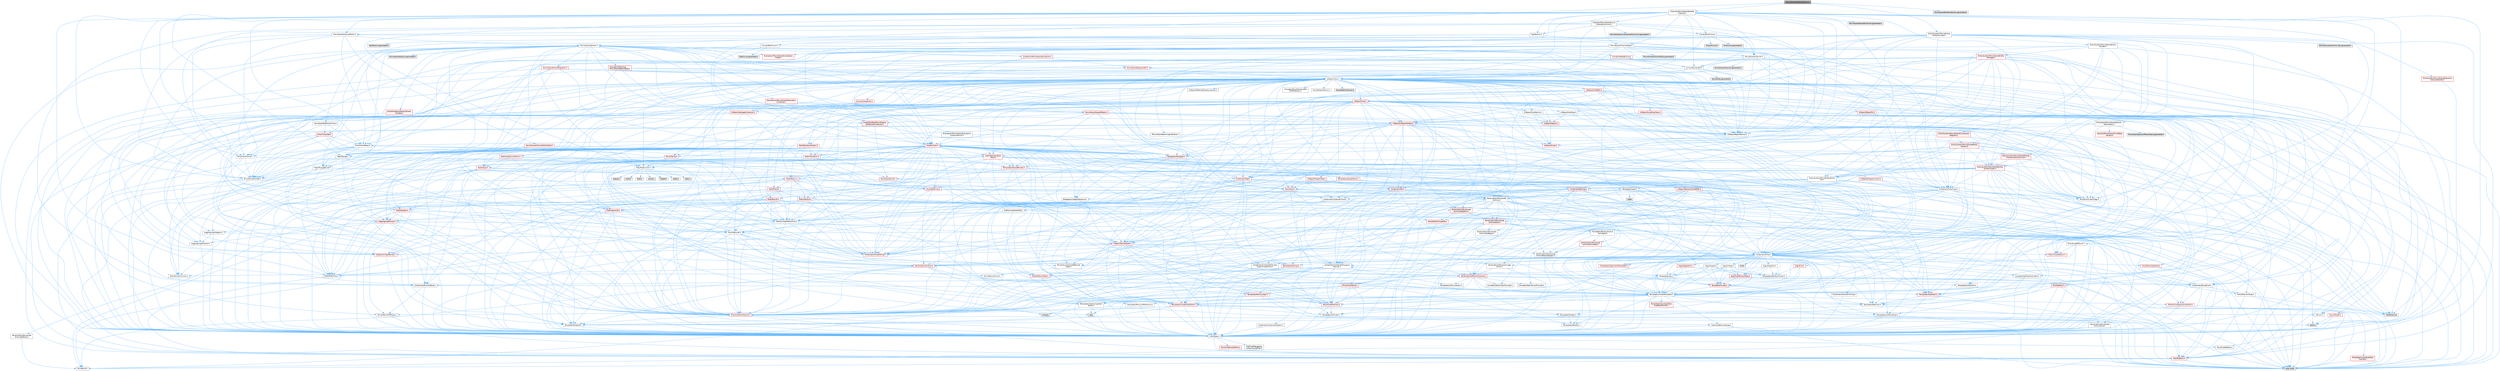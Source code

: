 digraph "MovieSceneRotatorSection.h"
{
 // INTERACTIVE_SVG=YES
 // LATEX_PDF_SIZE
  bgcolor="transparent";
  edge [fontname=Helvetica,fontsize=10,labelfontname=Helvetica,labelfontsize=10];
  node [fontname=Helvetica,fontsize=10,shape=box,height=0.2,width=0.4];
  Node1 [id="Node000001",label="MovieSceneRotatorSection.h",height=0.2,width=0.4,color="gray40", fillcolor="grey60", style="filled", fontcolor="black",tooltip=" "];
  Node1 -> Node2 [id="edge1_Node000001_Node000002",color="steelblue1",style="solid",tooltip=" "];
  Node2 [id="Node000002",label="Channels/MovieSceneDouble\lChannel.h",height=0.2,width=0.4,color="grey40", fillcolor="white", style="filled",URL="$d3/d7d/MovieSceneDoubleChannel_8h.html",tooltip=" "];
  Node2 -> Node3 [id="edge2_Node000002_Node000003",color="steelblue1",style="solid",tooltip=" "];
  Node3 [id="Node000003",label="Channels/MovieSceneCurve\lChannelCommon.h",height=0.2,width=0.4,color="grey40", fillcolor="white", style="filled",URL="$d2/db2/MovieSceneCurveChannelCommon_8h.html",tooltip=" "];
  Node3 -> Node4 [id="edge3_Node000003_Node000004",color="steelblue1",style="solid",tooltip=" "];
  Node4 [id="Node000004",label="Containers/EnumAsByte.h",height=0.2,width=0.4,color="grey40", fillcolor="white", style="filled",URL="$d6/d9a/EnumAsByte_8h.html",tooltip=" "];
  Node4 -> Node5 [id="edge4_Node000004_Node000005",color="steelblue1",style="solid",tooltip=" "];
  Node5 [id="Node000005",label="CoreTypes.h",height=0.2,width=0.4,color="grey40", fillcolor="white", style="filled",URL="$dc/dec/CoreTypes_8h.html",tooltip=" "];
  Node5 -> Node6 [id="edge5_Node000005_Node000006",color="steelblue1",style="solid",tooltip=" "];
  Node6 [id="Node000006",label="HAL/Platform.h",height=0.2,width=0.4,color="red", fillcolor="#FFF0F0", style="filled",URL="$d9/dd0/Platform_8h.html",tooltip=" "];
  Node6 -> Node7 [id="edge6_Node000006_Node000007",color="steelblue1",style="solid",tooltip=" "];
  Node7 [id="Node000007",label="Misc/Build.h",height=0.2,width=0.4,color="grey40", fillcolor="white", style="filled",URL="$d3/dbb/Build_8h.html",tooltip=" "];
  Node6 -> Node9 [id="edge7_Node000006_Node000009",color="steelblue1",style="solid",tooltip=" "];
  Node9 [id="Node000009",label="type_traits",height=0.2,width=0.4,color="grey60", fillcolor="#E0E0E0", style="filled",tooltip=" "];
  Node5 -> Node16 [id="edge8_Node000005_Node000016",color="steelblue1",style="solid",tooltip=" "];
  Node16 [id="Node000016",label="ProfilingDebugging\l/UMemoryDefines.h",height=0.2,width=0.4,color="grey40", fillcolor="white", style="filled",URL="$d2/da2/UMemoryDefines_8h.html",tooltip=" "];
  Node5 -> Node17 [id="edge9_Node000005_Node000017",color="steelblue1",style="solid",tooltip=" "];
  Node17 [id="Node000017",label="Misc/CoreMiscDefines.h",height=0.2,width=0.4,color="red", fillcolor="#FFF0F0", style="filled",URL="$da/d38/CoreMiscDefines_8h.html",tooltip=" "];
  Node17 -> Node6 [id="edge10_Node000017_Node000006",color="steelblue1",style="solid",tooltip=" "];
  Node5 -> Node18 [id="edge11_Node000005_Node000018",color="steelblue1",style="solid",tooltip=" "];
  Node18 [id="Node000018",label="Misc/CoreDefines.h",height=0.2,width=0.4,color="grey40", fillcolor="white", style="filled",URL="$d3/dd2/CoreDefines_8h.html",tooltip=" "];
  Node4 -> Node19 [id="edge12_Node000004_Node000019",color="steelblue1",style="solid",tooltip=" "];
  Node19 [id="Node000019",label="Templates/IsPODType.h",height=0.2,width=0.4,color="grey40", fillcolor="white", style="filled",URL="$d7/db1/IsPODType_8h.html",tooltip=" "];
  Node19 -> Node5 [id="edge13_Node000019_Node000005",color="steelblue1",style="solid",tooltip=" "];
  Node4 -> Node20 [id="edge14_Node000004_Node000020",color="steelblue1",style="solid",tooltip=" "];
  Node20 [id="Node000020",label="Templates/TypeHash.h",height=0.2,width=0.4,color="red", fillcolor="#FFF0F0", style="filled",URL="$d1/d62/TypeHash_8h.html",tooltip=" "];
  Node20 -> Node5 [id="edge15_Node000020_Node000005",color="steelblue1",style="solid",tooltip=" "];
  Node20 -> Node21 [id="edge16_Node000020_Node000021",color="steelblue1",style="solid",tooltip=" "];
  Node21 [id="Node000021",label="Templates/Requires.h",height=0.2,width=0.4,color="grey40", fillcolor="white", style="filled",URL="$dc/d96/Requires_8h.html",tooltip=" "];
  Node21 -> Node22 [id="edge17_Node000021_Node000022",color="steelblue1",style="solid",tooltip=" "];
  Node22 [id="Node000022",label="Templates/EnableIf.h",height=0.2,width=0.4,color="grey40", fillcolor="white", style="filled",URL="$d7/d60/EnableIf_8h.html",tooltip=" "];
  Node22 -> Node5 [id="edge18_Node000022_Node000005",color="steelblue1",style="solid",tooltip=" "];
  Node21 -> Node9 [id="edge19_Node000021_Node000009",color="steelblue1",style="solid",tooltip=" "];
  Node20 -> Node9 [id="edge20_Node000020_Node000009",color="steelblue1",style="solid",tooltip=" "];
  Node3 -> Node88 [id="edge21_Node000003_Node000088",color="steelblue1",style="solid",tooltip=" "];
  Node88 [id="Node000088",label="Curves/RichCurve.h",height=0.2,width=0.4,color="grey40", fillcolor="white", style="filled",URL="$d2/d61/RichCurve_8h.html",tooltip=" "];
  Node88 -> Node89 [id="edge22_Node000088_Node000089",color="steelblue1",style="solid",tooltip=" "];
  Node89 [id="Node000089",label="CoreMinimal.h",height=0.2,width=0.4,color="red", fillcolor="#FFF0F0", style="filled",URL="$d7/d67/CoreMinimal_8h.html",tooltip=" "];
  Node89 -> Node5 [id="edge23_Node000089_Node000005",color="steelblue1",style="solid",tooltip=" "];
  Node89 -> Node35 [id="edge24_Node000089_Node000035",color="steelblue1",style="solid",tooltip=" "];
  Node35 [id="Node000035",label="Containers/ContainersFwd.h",height=0.2,width=0.4,color="grey40", fillcolor="white", style="filled",URL="$d4/d0a/ContainersFwd_8h.html",tooltip=" "];
  Node35 -> Node6 [id="edge25_Node000035_Node000006",color="steelblue1",style="solid",tooltip=" "];
  Node35 -> Node5 [id="edge26_Node000035_Node000005",color="steelblue1",style="solid",tooltip=" "];
  Node35 -> Node32 [id="edge27_Node000035_Node000032",color="steelblue1",style="solid",tooltip=" "];
  Node32 [id="Node000032",label="Traits/IsContiguousContainer.h",height=0.2,width=0.4,color="red", fillcolor="#FFF0F0", style="filled",URL="$d5/d3c/IsContiguousContainer_8h.html",tooltip=" "];
  Node32 -> Node5 [id="edge28_Node000032_Node000005",color="steelblue1",style="solid",tooltip=" "];
  Node32 -> Node31 [id="edge29_Node000032_Node000031",color="steelblue1",style="solid",tooltip=" "];
  Node31 [id="Node000031",label="initializer_list",height=0.2,width=0.4,color="grey60", fillcolor="#E0E0E0", style="filled",tooltip=" "];
  Node89 -> Node90 [id="edge30_Node000089_Node000090",color="steelblue1",style="solid",tooltip=" "];
  Node90 [id="Node000090",label="Logging/LogVerbosity.h",height=0.2,width=0.4,color="grey40", fillcolor="white", style="filled",URL="$d2/d8f/LogVerbosity_8h.html",tooltip=" "];
  Node90 -> Node5 [id="edge31_Node000090_Node000005",color="steelblue1",style="solid",tooltip=" "];
  Node89 -> Node39 [id="edge32_Node000089_Node000039",color="steelblue1",style="solid",tooltip=" "];
  Node39 [id="Node000039",label="HAL/PlatformCrt.h",height=0.2,width=0.4,color="grey40", fillcolor="white", style="filled",URL="$d8/d75/PlatformCrt_8h.html",tooltip=" "];
  Node39 -> Node40 [id="edge33_Node000039_Node000040",color="steelblue1",style="solid",tooltip=" "];
  Node40 [id="Node000040",label="new",height=0.2,width=0.4,color="grey60", fillcolor="#E0E0E0", style="filled",tooltip=" "];
  Node39 -> Node41 [id="edge34_Node000039_Node000041",color="steelblue1",style="solid",tooltip=" "];
  Node41 [id="Node000041",label="wchar.h",height=0.2,width=0.4,color="grey60", fillcolor="#E0E0E0", style="filled",tooltip=" "];
  Node39 -> Node42 [id="edge35_Node000039_Node000042",color="steelblue1",style="solid",tooltip=" "];
  Node42 [id="Node000042",label="stddef.h",height=0.2,width=0.4,color="grey60", fillcolor="#E0E0E0", style="filled",tooltip=" "];
  Node39 -> Node43 [id="edge36_Node000039_Node000043",color="steelblue1",style="solid",tooltip=" "];
  Node43 [id="Node000043",label="stdlib.h",height=0.2,width=0.4,color="grey60", fillcolor="#E0E0E0", style="filled",tooltip=" "];
  Node39 -> Node44 [id="edge37_Node000039_Node000044",color="steelblue1",style="solid",tooltip=" "];
  Node44 [id="Node000044",label="stdio.h",height=0.2,width=0.4,color="grey60", fillcolor="#E0E0E0", style="filled",tooltip=" "];
  Node39 -> Node45 [id="edge38_Node000039_Node000045",color="steelblue1",style="solid",tooltip=" "];
  Node45 [id="Node000045",label="stdarg.h",height=0.2,width=0.4,color="grey60", fillcolor="#E0E0E0", style="filled",tooltip=" "];
  Node39 -> Node46 [id="edge39_Node000039_Node000046",color="steelblue1",style="solid",tooltip=" "];
  Node46 [id="Node000046",label="math.h",height=0.2,width=0.4,color="grey60", fillcolor="#E0E0E0", style="filled",tooltip=" "];
  Node39 -> Node47 [id="edge40_Node000039_Node000047",color="steelblue1",style="solid",tooltip=" "];
  Node47 [id="Node000047",label="float.h",height=0.2,width=0.4,color="grey60", fillcolor="#E0E0E0", style="filled",tooltip=" "];
  Node39 -> Node48 [id="edge41_Node000039_Node000048",color="steelblue1",style="solid",tooltip=" "];
  Node48 [id="Node000048",label="string.h",height=0.2,width=0.4,color="grey60", fillcolor="#E0E0E0", style="filled",tooltip=" "];
  Node89 -> Node26 [id="edge42_Node000089_Node000026",color="steelblue1",style="solid",tooltip=" "];
  Node26 [id="Node000026",label="Misc/AssertionMacros.h",height=0.2,width=0.4,color="red", fillcolor="#FFF0F0", style="filled",URL="$d0/dfa/AssertionMacros_8h.html",tooltip=" "];
  Node26 -> Node5 [id="edge43_Node000026_Node000005",color="steelblue1",style="solid",tooltip=" "];
  Node26 -> Node6 [id="edge44_Node000026_Node000006",color="steelblue1",style="solid",tooltip=" "];
  Node26 -> Node22 [id="edge45_Node000026_Node000022",color="steelblue1",style="solid",tooltip=" "];
  Node26 -> Node74 [id="edge46_Node000026_Node000074",color="steelblue1",style="solid",tooltip=" "];
  Node74 [id="Node000074",label="atomic",height=0.2,width=0.4,color="grey60", fillcolor="#E0E0E0", style="filled",tooltip=" "];
  Node89 -> Node81 [id="edge47_Node000089_Node000081",color="steelblue1",style="solid",tooltip=" "];
  Node81 [id="Node000081",label="Templates/IsPointer.h",height=0.2,width=0.4,color="grey40", fillcolor="white", style="filled",URL="$d7/d05/IsPointer_8h.html",tooltip=" "];
  Node81 -> Node5 [id="edge48_Node000081_Node000005",color="steelblue1",style="solid",tooltip=" "];
  Node89 -> Node103 [id="edge49_Node000089_Node000103",color="steelblue1",style="solid",tooltip=" "];
  Node103 [id="Node000103",label="HAL/UnrealMemory.h",height=0.2,width=0.4,color="red", fillcolor="#FFF0F0", style="filled",URL="$d9/d96/UnrealMemory_8h.html",tooltip=" "];
  Node103 -> Node5 [id="edge50_Node000103_Node000005",color="steelblue1",style="solid",tooltip=" "];
  Node103 -> Node81 [id="edge51_Node000103_Node000081",color="steelblue1",style="solid",tooltip=" "];
  Node89 -> Node19 [id="edge52_Node000089_Node000019",color="steelblue1",style="solid",tooltip=" "];
  Node89 -> Node85 [id="edge53_Node000089_Node000085",color="steelblue1",style="solid",tooltip=" "];
  Node85 [id="Node000085",label="Templates/IsUECoreType.h",height=0.2,width=0.4,color="grey40", fillcolor="white", style="filled",URL="$d1/db8/IsUECoreType_8h.html",tooltip=" "];
  Node85 -> Node5 [id="edge54_Node000085_Node000005",color="steelblue1",style="solid",tooltip=" "];
  Node85 -> Node9 [id="edge55_Node000085_Node000009",color="steelblue1",style="solid",tooltip=" "];
  Node89 -> Node80 [id="edge56_Node000089_Node000080",color="steelblue1",style="solid",tooltip=" "];
  Node80 [id="Node000080",label="Templates/UnrealTypeTraits.h",height=0.2,width=0.4,color="red", fillcolor="#FFF0F0", style="filled",URL="$d2/d2d/UnrealTypeTraits_8h.html",tooltip=" "];
  Node80 -> Node5 [id="edge57_Node000080_Node000005",color="steelblue1",style="solid",tooltip=" "];
  Node80 -> Node81 [id="edge58_Node000080_Node000081",color="steelblue1",style="solid",tooltip=" "];
  Node80 -> Node26 [id="edge59_Node000080_Node000026",color="steelblue1",style="solid",tooltip=" "];
  Node80 -> Node22 [id="edge60_Node000080_Node000022",color="steelblue1",style="solid",tooltip=" "];
  Node80 -> Node65 [id="edge61_Node000080_Node000065",color="steelblue1",style="solid",tooltip=" "];
  Node65 [id="Node000065",label="IsEnum.h",height=0.2,width=0.4,color="grey40", fillcolor="white", style="filled",URL="$d4/de5/IsEnum_8h.html",tooltip=" "];
  Node80 -> Node84 [id="edge62_Node000080_Node000084",color="steelblue1",style="solid",tooltip=" "];
  Node84 [id="Node000084",label="Templates/Models.h",height=0.2,width=0.4,color="grey40", fillcolor="white", style="filled",URL="$d3/d0c/Models_8h.html",tooltip=" "];
  Node84 -> Node70 [id="edge63_Node000084_Node000070",color="steelblue1",style="solid",tooltip=" "];
  Node70 [id="Node000070",label="Templates/Identity.h",height=0.2,width=0.4,color="grey40", fillcolor="white", style="filled",URL="$d0/dd5/Identity_8h.html",tooltip=" "];
  Node80 -> Node19 [id="edge64_Node000080_Node000019",color="steelblue1",style="solid",tooltip=" "];
  Node80 -> Node85 [id="edge65_Node000080_Node000085",color="steelblue1",style="solid",tooltip=" "];
  Node89 -> Node22 [id="edge66_Node000089_Node000022",color="steelblue1",style="solid",tooltip=" "];
  Node89 -> Node105 [id="edge67_Node000089_Node000105",color="steelblue1",style="solid",tooltip=" "];
  Node105 [id="Node000105",label="Templates/RemoveReference.h",height=0.2,width=0.4,color="grey40", fillcolor="white", style="filled",URL="$da/dbe/RemoveReference_8h.html",tooltip=" "];
  Node105 -> Node5 [id="edge68_Node000105_Node000005",color="steelblue1",style="solid",tooltip=" "];
  Node89 -> Node108 [id="edge69_Node000089_Node000108",color="steelblue1",style="solid",tooltip=" "];
  Node108 [id="Node000108",label="Templates/TypeCompatible\lBytes.h",height=0.2,width=0.4,color="grey40", fillcolor="white", style="filled",URL="$df/d0a/TypeCompatibleBytes_8h.html",tooltip=" "];
  Node108 -> Node5 [id="edge70_Node000108_Node000005",color="steelblue1",style="solid",tooltip=" "];
  Node108 -> Node48 [id="edge71_Node000108_Node000048",color="steelblue1",style="solid",tooltip=" "];
  Node108 -> Node40 [id="edge72_Node000108_Node000040",color="steelblue1",style="solid",tooltip=" "];
  Node108 -> Node9 [id="edge73_Node000108_Node000009",color="steelblue1",style="solid",tooltip=" "];
  Node89 -> Node32 [id="edge74_Node000089_Node000032",color="steelblue1",style="solid",tooltip=" "];
  Node89 -> Node109 [id="edge75_Node000089_Node000109",color="steelblue1",style="solid",tooltip=" "];
  Node109 [id="Node000109",label="Templates/UnrealTemplate.h",height=0.2,width=0.4,color="grey40", fillcolor="white", style="filled",URL="$d4/d24/UnrealTemplate_8h.html",tooltip=" "];
  Node109 -> Node5 [id="edge76_Node000109_Node000005",color="steelblue1",style="solid",tooltip=" "];
  Node109 -> Node81 [id="edge77_Node000109_Node000081",color="steelblue1",style="solid",tooltip=" "];
  Node109 -> Node103 [id="edge78_Node000109_Node000103",color="steelblue1",style="solid",tooltip=" "];
  Node109 -> Node110 [id="edge79_Node000109_Node000110",color="steelblue1",style="solid",tooltip=" "];
  Node110 [id="Node000110",label="Templates/CopyQualifiers\lAndRefsFromTo.h",height=0.2,width=0.4,color="red", fillcolor="#FFF0F0", style="filled",URL="$d3/db3/CopyQualifiersAndRefsFromTo_8h.html",tooltip=" "];
  Node109 -> Node80 [id="edge80_Node000109_Node000080",color="steelblue1",style="solid",tooltip=" "];
  Node109 -> Node105 [id="edge81_Node000109_Node000105",color="steelblue1",style="solid",tooltip=" "];
  Node109 -> Node21 [id="edge82_Node000109_Node000021",color="steelblue1",style="solid",tooltip=" "];
  Node109 -> Node108 [id="edge83_Node000109_Node000108",color="steelblue1",style="solid",tooltip=" "];
  Node109 -> Node70 [id="edge84_Node000109_Node000070",color="steelblue1",style="solid",tooltip=" "];
  Node109 -> Node32 [id="edge85_Node000109_Node000032",color="steelblue1",style="solid",tooltip=" "];
  Node109 -> Node112 [id="edge86_Node000109_Node000112",color="steelblue1",style="solid",tooltip=" "];
  Node112 [id="Node000112",label="Traits/UseBitwiseSwap.h",height=0.2,width=0.4,color="grey40", fillcolor="white", style="filled",URL="$db/df3/UseBitwiseSwap_8h.html",tooltip=" "];
  Node112 -> Node5 [id="edge87_Node000112_Node000005",color="steelblue1",style="solid",tooltip=" "];
  Node112 -> Node9 [id="edge88_Node000112_Node000009",color="steelblue1",style="solid",tooltip=" "];
  Node109 -> Node9 [id="edge89_Node000109_Node000009",color="steelblue1",style="solid",tooltip=" "];
  Node89 -> Node49 [id="edge90_Node000089_Node000049",color="steelblue1",style="solid",tooltip=" "];
  Node49 [id="Node000049",label="Math/NumericLimits.h",height=0.2,width=0.4,color="grey40", fillcolor="white", style="filled",URL="$df/d1b/NumericLimits_8h.html",tooltip=" "];
  Node49 -> Node5 [id="edge91_Node000049_Node000005",color="steelblue1",style="solid",tooltip=" "];
  Node89 -> Node113 [id="edge92_Node000089_Node000113",color="steelblue1",style="solid",tooltip=" "];
  Node113 [id="Node000113",label="HAL/PlatformMath.h",height=0.2,width=0.4,color="red", fillcolor="#FFF0F0", style="filled",URL="$dc/d53/PlatformMath_8h.html",tooltip=" "];
  Node113 -> Node5 [id="edge93_Node000113_Node000005",color="steelblue1",style="solid",tooltip=" "];
  Node89 -> Node121 [id="edge94_Node000089_Node000121",color="steelblue1",style="solid",tooltip=" "];
  Node121 [id="Node000121",label="Templates/MemoryOps.h",height=0.2,width=0.4,color="red", fillcolor="#FFF0F0", style="filled",URL="$db/dea/MemoryOps_8h.html",tooltip=" "];
  Node121 -> Node5 [id="edge95_Node000121_Node000005",color="steelblue1",style="solid",tooltip=" "];
  Node121 -> Node103 [id="edge96_Node000121_Node000103",color="steelblue1",style="solid",tooltip=" "];
  Node121 -> Node21 [id="edge97_Node000121_Node000021",color="steelblue1",style="solid",tooltip=" "];
  Node121 -> Node80 [id="edge98_Node000121_Node000080",color="steelblue1",style="solid",tooltip=" "];
  Node121 -> Node112 [id="edge99_Node000121_Node000112",color="steelblue1",style="solid",tooltip=" "];
  Node121 -> Node40 [id="edge100_Node000121_Node000040",color="steelblue1",style="solid",tooltip=" "];
  Node121 -> Node9 [id="edge101_Node000121_Node000009",color="steelblue1",style="solid",tooltip=" "];
  Node89 -> Node122 [id="edge102_Node000089_Node000122",color="steelblue1",style="solid",tooltip=" "];
  Node122 [id="Node000122",label="Containers/ContainerAllocation\lPolicies.h",height=0.2,width=0.4,color="grey40", fillcolor="white", style="filled",URL="$d7/dff/ContainerAllocationPolicies_8h.html",tooltip=" "];
  Node122 -> Node5 [id="edge103_Node000122_Node000005",color="steelblue1",style="solid",tooltip=" "];
  Node122 -> Node123 [id="edge104_Node000122_Node000123",color="steelblue1",style="solid",tooltip=" "];
  Node123 [id="Node000123",label="Containers/ContainerHelpers.h",height=0.2,width=0.4,color="grey40", fillcolor="white", style="filled",URL="$d7/d33/ContainerHelpers_8h.html",tooltip=" "];
  Node123 -> Node5 [id="edge105_Node000123_Node000005",color="steelblue1",style="solid",tooltip=" "];
  Node122 -> Node122 [id="edge106_Node000122_Node000122",color="steelblue1",style="solid",tooltip=" "];
  Node122 -> Node113 [id="edge107_Node000122_Node000113",color="steelblue1",style="solid",tooltip=" "];
  Node122 -> Node103 [id="edge108_Node000122_Node000103",color="steelblue1",style="solid",tooltip=" "];
  Node122 -> Node49 [id="edge109_Node000122_Node000049",color="steelblue1",style="solid",tooltip=" "];
  Node122 -> Node26 [id="edge110_Node000122_Node000026",color="steelblue1",style="solid",tooltip=" "];
  Node122 -> Node124 [id="edge111_Node000122_Node000124",color="steelblue1",style="solid",tooltip=" "];
  Node124 [id="Node000124",label="Templates/IsPolymorphic.h",height=0.2,width=0.4,color="grey40", fillcolor="white", style="filled",URL="$dc/d20/IsPolymorphic_8h.html",tooltip=" "];
  Node122 -> Node121 [id="edge112_Node000122_Node000121",color="steelblue1",style="solid",tooltip=" "];
  Node122 -> Node108 [id="edge113_Node000122_Node000108",color="steelblue1",style="solid",tooltip=" "];
  Node122 -> Node9 [id="edge114_Node000122_Node000009",color="steelblue1",style="solid",tooltip=" "];
  Node89 -> Node131 [id="edge115_Node000089_Node000131",color="steelblue1",style="solid",tooltip=" "];
  Node131 [id="Node000131",label="Serialization/Archive.h",height=0.2,width=0.4,color="red", fillcolor="#FFF0F0", style="filled",URL="$d7/d3b/Archive_8h.html",tooltip=" "];
  Node131 -> Node5 [id="edge116_Node000131_Node000005",color="steelblue1",style="solid",tooltip=" "];
  Node131 -> Node36 [id="edge117_Node000131_Node000036",color="steelblue1",style="solid",tooltip=" "];
  Node36 [id="Node000036",label="Math/MathFwd.h",height=0.2,width=0.4,color="grey40", fillcolor="white", style="filled",URL="$d2/d10/MathFwd_8h.html",tooltip=" "];
  Node36 -> Node6 [id="edge118_Node000036_Node000006",color="steelblue1",style="solid",tooltip=" "];
  Node131 -> Node26 [id="edge119_Node000131_Node000026",color="steelblue1",style="solid",tooltip=" "];
  Node131 -> Node7 [id="edge120_Node000131_Node000007",color="steelblue1",style="solid",tooltip=" "];
  Node131 -> Node22 [id="edge121_Node000131_Node000022",color="steelblue1",style="solid",tooltip=" "];
  Node131 -> Node109 [id="edge122_Node000131_Node000109",color="steelblue1",style="solid",tooltip=" "];
  Node89 -> Node135 [id="edge123_Node000089_Node000135",color="steelblue1",style="solid",tooltip=" "];
  Node135 [id="Node000135",label="Templates/Less.h",height=0.2,width=0.4,color="grey40", fillcolor="white", style="filled",URL="$de/dc8/Less_8h.html",tooltip=" "];
  Node135 -> Node5 [id="edge124_Node000135_Node000005",color="steelblue1",style="solid",tooltip=" "];
  Node135 -> Node109 [id="edge125_Node000135_Node000109",color="steelblue1",style="solid",tooltip=" "];
  Node89 -> Node136 [id="edge126_Node000089_Node000136",color="steelblue1",style="solid",tooltip=" "];
  Node136 [id="Node000136",label="Templates/Sorting.h",height=0.2,width=0.4,color="red", fillcolor="#FFF0F0", style="filled",URL="$d3/d9e/Sorting_8h.html",tooltip=" "];
  Node136 -> Node5 [id="edge127_Node000136_Node000005",color="steelblue1",style="solid",tooltip=" "];
  Node136 -> Node113 [id="edge128_Node000136_Node000113",color="steelblue1",style="solid",tooltip=" "];
  Node136 -> Node135 [id="edge129_Node000136_Node000135",color="steelblue1",style="solid",tooltip=" "];
  Node89 -> Node75 [id="edge130_Node000089_Node000075",color="steelblue1",style="solid",tooltip=" "];
  Node75 [id="Node000075",label="Misc/CString.h",height=0.2,width=0.4,color="red", fillcolor="#FFF0F0", style="filled",URL="$d2/d49/CString_8h.html",tooltip=" "];
  Node75 -> Node5 [id="edge131_Node000075_Node000005",color="steelblue1",style="solid",tooltip=" "];
  Node75 -> Node39 [id="edge132_Node000075_Node000039",color="steelblue1",style="solid",tooltip=" "];
  Node75 -> Node26 [id="edge133_Node000075_Node000026",color="steelblue1",style="solid",tooltip=" "];
  Node89 -> Node146 [id="edge134_Node000089_Node000146",color="steelblue1",style="solid",tooltip=" "];
  Node146 [id="Node000146",label="Math/UnrealMathUtility.h",height=0.2,width=0.4,color="grey40", fillcolor="white", style="filled",URL="$db/db8/UnrealMathUtility_8h.html",tooltip=" "];
  Node146 -> Node5 [id="edge135_Node000146_Node000005",color="steelblue1",style="solid",tooltip=" "];
  Node146 -> Node26 [id="edge136_Node000146_Node000026",color="steelblue1",style="solid",tooltip=" "];
  Node146 -> Node113 [id="edge137_Node000146_Node000113",color="steelblue1",style="solid",tooltip=" "];
  Node146 -> Node36 [id="edge138_Node000146_Node000036",color="steelblue1",style="solid",tooltip=" "];
  Node146 -> Node70 [id="edge139_Node000146_Node000070",color="steelblue1",style="solid",tooltip=" "];
  Node146 -> Node21 [id="edge140_Node000146_Node000021",color="steelblue1",style="solid",tooltip=" "];
  Node89 -> Node151 [id="edge141_Node000089_Node000151",color="steelblue1",style="solid",tooltip=" "];
  Node151 [id="Node000151",label="Containers/UnrealString.h",height=0.2,width=0.4,color="red", fillcolor="#FFF0F0", style="filled",URL="$d5/dba/UnrealString_8h.html",tooltip=" "];
  Node89 -> Node155 [id="edge142_Node000089_Node000155",color="steelblue1",style="solid",tooltip=" "];
  Node155 [id="Node000155",label="Containers/Array.h",height=0.2,width=0.4,color="grey40", fillcolor="white", style="filled",URL="$df/dd0/Array_8h.html",tooltip=" "];
  Node155 -> Node5 [id="edge143_Node000155_Node000005",color="steelblue1",style="solid",tooltip=" "];
  Node155 -> Node26 [id="edge144_Node000155_Node000026",color="steelblue1",style="solid",tooltip=" "];
  Node155 -> Node156 [id="edge145_Node000155_Node000156",color="steelblue1",style="solid",tooltip=" "];
  Node156 [id="Node000156",label="Misc/IntrusiveUnsetOptional\lState.h",height=0.2,width=0.4,color="grey40", fillcolor="white", style="filled",URL="$d2/d0a/IntrusiveUnsetOptionalState_8h.html",tooltip=" "];
  Node156 -> Node157 [id="edge146_Node000156_Node000157",color="steelblue1",style="solid",tooltip=" "];
  Node157 [id="Node000157",label="Misc/OptionalFwd.h",height=0.2,width=0.4,color="grey40", fillcolor="white", style="filled",URL="$dc/d50/OptionalFwd_8h.html",tooltip=" "];
  Node155 -> Node158 [id="edge147_Node000155_Node000158",color="steelblue1",style="solid",tooltip=" "];
  Node158 [id="Node000158",label="Misc/ReverseIterate.h",height=0.2,width=0.4,color="red", fillcolor="#FFF0F0", style="filled",URL="$db/de3/ReverseIterate_8h.html",tooltip=" "];
  Node158 -> Node6 [id="edge148_Node000158_Node000006",color="steelblue1",style="solid",tooltip=" "];
  Node155 -> Node103 [id="edge149_Node000155_Node000103",color="steelblue1",style="solid",tooltip=" "];
  Node155 -> Node80 [id="edge150_Node000155_Node000080",color="steelblue1",style="solid",tooltip=" "];
  Node155 -> Node109 [id="edge151_Node000155_Node000109",color="steelblue1",style="solid",tooltip=" "];
  Node155 -> Node160 [id="edge152_Node000155_Node000160",color="steelblue1",style="solid",tooltip=" "];
  Node160 [id="Node000160",label="Containers/AllowShrinking.h",height=0.2,width=0.4,color="grey40", fillcolor="white", style="filled",URL="$d7/d1a/AllowShrinking_8h.html",tooltip=" "];
  Node160 -> Node5 [id="edge153_Node000160_Node000005",color="steelblue1",style="solid",tooltip=" "];
  Node155 -> Node122 [id="edge154_Node000155_Node000122",color="steelblue1",style="solid",tooltip=" "];
  Node155 -> Node161 [id="edge155_Node000155_Node000161",color="steelblue1",style="solid",tooltip=" "];
  Node161 [id="Node000161",label="Containers/ContainerElement\lTypeCompatibility.h",height=0.2,width=0.4,color="grey40", fillcolor="white", style="filled",URL="$df/ddf/ContainerElementTypeCompatibility_8h.html",tooltip=" "];
  Node161 -> Node5 [id="edge156_Node000161_Node000005",color="steelblue1",style="solid",tooltip=" "];
  Node161 -> Node80 [id="edge157_Node000161_Node000080",color="steelblue1",style="solid",tooltip=" "];
  Node155 -> Node131 [id="edge158_Node000155_Node000131",color="steelblue1",style="solid",tooltip=" "];
  Node155 -> Node162 [id="edge159_Node000155_Node000162",color="steelblue1",style="solid",tooltip=" "];
  Node162 [id="Node000162",label="Serialization/MemoryImage\lWriter.h",height=0.2,width=0.4,color="grey40", fillcolor="white", style="filled",URL="$d0/d08/MemoryImageWriter_8h.html",tooltip=" "];
  Node162 -> Node5 [id="edge160_Node000162_Node000005",color="steelblue1",style="solid",tooltip=" "];
  Node162 -> Node163 [id="edge161_Node000162_Node000163",color="steelblue1",style="solid",tooltip=" "];
  Node163 [id="Node000163",label="Serialization/MemoryLayout.h",height=0.2,width=0.4,color="red", fillcolor="#FFF0F0", style="filled",URL="$d7/d66/MemoryLayout_8h.html",tooltip=" "];
  Node163 -> Node164 [id="edge162_Node000163_Node000164",color="steelblue1",style="solid",tooltip=" "];
  Node164 [id="Node000164",label="Concepts/StaticClassProvider.h",height=0.2,width=0.4,color="grey40", fillcolor="white", style="filled",URL="$dd/d83/StaticClassProvider_8h.html",tooltip=" "];
  Node163 -> Node165 [id="edge163_Node000163_Node000165",color="steelblue1",style="solid",tooltip=" "];
  Node165 [id="Node000165",label="Concepts/StaticStructProvider.h",height=0.2,width=0.4,color="grey40", fillcolor="white", style="filled",URL="$d5/d77/StaticStructProvider_8h.html",tooltip=" "];
  Node163 -> Node4 [id="edge164_Node000163_Node000004",color="steelblue1",style="solid",tooltip=" "];
  Node163 -> Node29 [id="edge165_Node000163_Node000029",color="steelblue1",style="solid",tooltip=" "];
  Node29 [id="Node000029",label="Containers/StringFwd.h",height=0.2,width=0.4,color="grey40", fillcolor="white", style="filled",URL="$df/d37/StringFwd_8h.html",tooltip=" "];
  Node29 -> Node5 [id="edge166_Node000029_Node000005",color="steelblue1",style="solid",tooltip=" "];
  Node29 -> Node30 [id="edge167_Node000029_Node000030",color="steelblue1",style="solid",tooltip=" "];
  Node30 [id="Node000030",label="Traits/ElementType.h",height=0.2,width=0.4,color="grey40", fillcolor="white", style="filled",URL="$d5/d4f/ElementType_8h.html",tooltip=" "];
  Node30 -> Node6 [id="edge168_Node000030_Node000006",color="steelblue1",style="solid",tooltip=" "];
  Node30 -> Node31 [id="edge169_Node000030_Node000031",color="steelblue1",style="solid",tooltip=" "];
  Node30 -> Node9 [id="edge170_Node000030_Node000009",color="steelblue1",style="solid",tooltip=" "];
  Node29 -> Node32 [id="edge171_Node000029_Node000032",color="steelblue1",style="solid",tooltip=" "];
  Node163 -> Node103 [id="edge172_Node000163_Node000103",color="steelblue1",style="solid",tooltip=" "];
  Node163 -> Node22 [id="edge173_Node000163_Node000022",color="steelblue1",style="solid",tooltip=" "];
  Node163 -> Node167 [id="edge174_Node000163_Node000167",color="steelblue1",style="solid",tooltip=" "];
  Node167 [id="Node000167",label="Templates/IsAbstract.h",height=0.2,width=0.4,color="grey40", fillcolor="white", style="filled",URL="$d8/db7/IsAbstract_8h.html",tooltip=" "];
  Node163 -> Node124 [id="edge175_Node000163_Node000124",color="steelblue1",style="solid",tooltip=" "];
  Node163 -> Node84 [id="edge176_Node000163_Node000084",color="steelblue1",style="solid",tooltip=" "];
  Node163 -> Node109 [id="edge177_Node000163_Node000109",color="steelblue1",style="solid",tooltip=" "];
  Node155 -> Node168 [id="edge178_Node000155_Node000168",color="steelblue1",style="solid",tooltip=" "];
  Node168 [id="Node000168",label="Algo/Heapify.h",height=0.2,width=0.4,color="grey40", fillcolor="white", style="filled",URL="$d0/d2a/Heapify_8h.html",tooltip=" "];
  Node168 -> Node143 [id="edge179_Node000168_Node000143",color="steelblue1",style="solid",tooltip=" "];
  Node143 [id="Node000143",label="Algo/Impl/BinaryHeap.h",height=0.2,width=0.4,color="red", fillcolor="#FFF0F0", style="filled",URL="$d7/da3/Algo_2Impl_2BinaryHeap_8h.html",tooltip=" "];
  Node143 -> Node139 [id="edge180_Node000143_Node000139",color="steelblue1",style="solid",tooltip=" "];
  Node139 [id="Node000139",label="Templates/Invoke.h",height=0.2,width=0.4,color="red", fillcolor="#FFF0F0", style="filled",URL="$d7/deb/Invoke_8h.html",tooltip=" "];
  Node139 -> Node5 [id="edge181_Node000139_Node000005",color="steelblue1",style="solid",tooltip=" "];
  Node139 -> Node109 [id="edge182_Node000139_Node000109",color="steelblue1",style="solid",tooltip=" "];
  Node139 -> Node9 [id="edge183_Node000139_Node000009",color="steelblue1",style="solid",tooltip=" "];
  Node143 -> Node9 [id="edge184_Node000143_Node000009",color="steelblue1",style="solid",tooltip=" "];
  Node168 -> Node138 [id="edge185_Node000168_Node000138",color="steelblue1",style="solid",tooltip=" "];
  Node138 [id="Node000138",label="Templates/IdentityFunctor.h",height=0.2,width=0.4,color="grey40", fillcolor="white", style="filled",URL="$d7/d2e/IdentityFunctor_8h.html",tooltip=" "];
  Node138 -> Node6 [id="edge186_Node000138_Node000006",color="steelblue1",style="solid",tooltip=" "];
  Node168 -> Node139 [id="edge187_Node000168_Node000139",color="steelblue1",style="solid",tooltip=" "];
  Node168 -> Node135 [id="edge188_Node000168_Node000135",color="steelblue1",style="solid",tooltip=" "];
  Node168 -> Node109 [id="edge189_Node000168_Node000109",color="steelblue1",style="solid",tooltip=" "];
  Node155 -> Node169 [id="edge190_Node000155_Node000169",color="steelblue1",style="solid",tooltip=" "];
  Node169 [id="Node000169",label="Algo/HeapSort.h",height=0.2,width=0.4,color="grey40", fillcolor="white", style="filled",URL="$d3/d92/HeapSort_8h.html",tooltip=" "];
  Node169 -> Node143 [id="edge191_Node000169_Node000143",color="steelblue1",style="solid",tooltip=" "];
  Node169 -> Node138 [id="edge192_Node000169_Node000138",color="steelblue1",style="solid",tooltip=" "];
  Node169 -> Node135 [id="edge193_Node000169_Node000135",color="steelblue1",style="solid",tooltip=" "];
  Node169 -> Node109 [id="edge194_Node000169_Node000109",color="steelblue1",style="solid",tooltip=" "];
  Node155 -> Node170 [id="edge195_Node000155_Node000170",color="steelblue1",style="solid",tooltip=" "];
  Node170 [id="Node000170",label="Algo/IsHeap.h",height=0.2,width=0.4,color="grey40", fillcolor="white", style="filled",URL="$de/d32/IsHeap_8h.html",tooltip=" "];
  Node170 -> Node143 [id="edge196_Node000170_Node000143",color="steelblue1",style="solid",tooltip=" "];
  Node170 -> Node138 [id="edge197_Node000170_Node000138",color="steelblue1",style="solid",tooltip=" "];
  Node170 -> Node139 [id="edge198_Node000170_Node000139",color="steelblue1",style="solid",tooltip=" "];
  Node170 -> Node135 [id="edge199_Node000170_Node000135",color="steelblue1",style="solid",tooltip=" "];
  Node170 -> Node109 [id="edge200_Node000170_Node000109",color="steelblue1",style="solid",tooltip=" "];
  Node155 -> Node143 [id="edge201_Node000155_Node000143",color="steelblue1",style="solid",tooltip=" "];
  Node155 -> Node171 [id="edge202_Node000155_Node000171",color="steelblue1",style="solid",tooltip=" "];
  Node171 [id="Node000171",label="Algo/StableSort.h",height=0.2,width=0.4,color="red", fillcolor="#FFF0F0", style="filled",URL="$d7/d3c/StableSort_8h.html",tooltip=" "];
  Node171 -> Node138 [id="edge203_Node000171_Node000138",color="steelblue1",style="solid",tooltip=" "];
  Node171 -> Node139 [id="edge204_Node000171_Node000139",color="steelblue1",style="solid",tooltip=" "];
  Node171 -> Node135 [id="edge205_Node000171_Node000135",color="steelblue1",style="solid",tooltip=" "];
  Node171 -> Node109 [id="edge206_Node000171_Node000109",color="steelblue1",style="solid",tooltip=" "];
  Node155 -> Node173 [id="edge207_Node000155_Node000173",color="steelblue1",style="solid",tooltip=" "];
  Node173 [id="Node000173",label="Concepts/GetTypeHashable.h",height=0.2,width=0.4,color="grey40", fillcolor="white", style="filled",URL="$d3/da2/GetTypeHashable_8h.html",tooltip=" "];
  Node173 -> Node5 [id="edge208_Node000173_Node000005",color="steelblue1",style="solid",tooltip=" "];
  Node173 -> Node20 [id="edge209_Node000173_Node000020",color="steelblue1",style="solid",tooltip=" "];
  Node155 -> Node138 [id="edge210_Node000155_Node000138",color="steelblue1",style="solid",tooltip=" "];
  Node155 -> Node139 [id="edge211_Node000155_Node000139",color="steelblue1",style="solid",tooltip=" "];
  Node155 -> Node135 [id="edge212_Node000155_Node000135",color="steelblue1",style="solid",tooltip=" "];
  Node155 -> Node174 [id="edge213_Node000155_Node000174",color="steelblue1",style="solid",tooltip=" "];
  Node174 [id="Node000174",label="Templates/LosesQualifiers\lFromTo.h",height=0.2,width=0.4,color="red", fillcolor="#FFF0F0", style="filled",URL="$d2/db3/LosesQualifiersFromTo_8h.html",tooltip=" "];
  Node174 -> Node9 [id="edge214_Node000174_Node000009",color="steelblue1",style="solid",tooltip=" "];
  Node155 -> Node21 [id="edge215_Node000155_Node000021",color="steelblue1",style="solid",tooltip=" "];
  Node155 -> Node136 [id="edge216_Node000155_Node000136",color="steelblue1",style="solid",tooltip=" "];
  Node155 -> Node175 [id="edge217_Node000155_Node000175",color="steelblue1",style="solid",tooltip=" "];
  Node175 [id="Node000175",label="Templates/AlignmentTemplates.h",height=0.2,width=0.4,color="red", fillcolor="#FFF0F0", style="filled",URL="$dd/d32/AlignmentTemplates_8h.html",tooltip=" "];
  Node175 -> Node5 [id="edge218_Node000175_Node000005",color="steelblue1",style="solid",tooltip=" "];
  Node175 -> Node81 [id="edge219_Node000175_Node000081",color="steelblue1",style="solid",tooltip=" "];
  Node155 -> Node30 [id="edge220_Node000155_Node000030",color="steelblue1",style="solid",tooltip=" "];
  Node155 -> Node119 [id="edge221_Node000155_Node000119",color="steelblue1",style="solid",tooltip=" "];
  Node119 [id="Node000119",label="limits",height=0.2,width=0.4,color="grey60", fillcolor="#E0E0E0", style="filled",tooltip=" "];
  Node155 -> Node9 [id="edge222_Node000155_Node000009",color="steelblue1",style="solid",tooltip=" "];
  Node89 -> Node176 [id="edge223_Node000089_Node000176",color="steelblue1",style="solid",tooltip=" "];
  Node176 [id="Node000176",label="Misc/FrameNumber.h",height=0.2,width=0.4,color="grey40", fillcolor="white", style="filled",URL="$dd/dbd/FrameNumber_8h.html",tooltip=" "];
  Node176 -> Node5 [id="edge224_Node000176_Node000005",color="steelblue1",style="solid",tooltip=" "];
  Node176 -> Node49 [id="edge225_Node000176_Node000049",color="steelblue1",style="solid",tooltip=" "];
  Node176 -> Node146 [id="edge226_Node000176_Node000146",color="steelblue1",style="solid",tooltip=" "];
  Node176 -> Node22 [id="edge227_Node000176_Node000022",color="steelblue1",style="solid",tooltip=" "];
  Node176 -> Node80 [id="edge228_Node000176_Node000080",color="steelblue1",style="solid",tooltip=" "];
  Node89 -> Node181 [id="edge229_Node000089_Node000181",color="steelblue1",style="solid",tooltip=" "];
  Node181 [id="Node000181",label="UObject/UnrealNames.h",height=0.2,width=0.4,color="red", fillcolor="#FFF0F0", style="filled",URL="$d8/db1/UnrealNames_8h.html",tooltip=" "];
  Node181 -> Node5 [id="edge230_Node000181_Node000005",color="steelblue1",style="solid",tooltip=" "];
  Node89 -> Node183 [id="edge231_Node000089_Node000183",color="steelblue1",style="solid",tooltip=" "];
  Node183 [id="Node000183",label="UObject/NameTypes.h",height=0.2,width=0.4,color="red", fillcolor="#FFF0F0", style="filled",URL="$d6/d35/NameTypes_8h.html",tooltip=" "];
  Node183 -> Node5 [id="edge232_Node000183_Node000005",color="steelblue1",style="solid",tooltip=" "];
  Node183 -> Node26 [id="edge233_Node000183_Node000026",color="steelblue1",style="solid",tooltip=" "];
  Node183 -> Node103 [id="edge234_Node000183_Node000103",color="steelblue1",style="solid",tooltip=" "];
  Node183 -> Node80 [id="edge235_Node000183_Node000080",color="steelblue1",style="solid",tooltip=" "];
  Node183 -> Node109 [id="edge236_Node000183_Node000109",color="steelblue1",style="solid",tooltip=" "];
  Node183 -> Node151 [id="edge237_Node000183_Node000151",color="steelblue1",style="solid",tooltip=" "];
  Node183 -> Node184 [id="edge238_Node000183_Node000184",color="steelblue1",style="solid",tooltip=" "];
  Node184 [id="Node000184",label="HAL/CriticalSection.h",height=0.2,width=0.4,color="red", fillcolor="#FFF0F0", style="filled",URL="$d6/d90/CriticalSection_8h.html",tooltip=" "];
  Node183 -> Node29 [id="edge239_Node000183_Node000029",color="steelblue1",style="solid",tooltip=" "];
  Node183 -> Node181 [id="edge240_Node000183_Node000181",color="steelblue1",style="solid",tooltip=" "];
  Node183 -> Node163 [id="edge241_Node000183_Node000163",color="steelblue1",style="solid",tooltip=" "];
  Node183 -> Node156 [id="edge242_Node000183_Node000156",color="steelblue1",style="solid",tooltip=" "];
  Node89 -> Node175 [id="edge243_Node000089_Node000175",color="steelblue1",style="solid",tooltip=" "];
  Node89 -> Node139 [id="edge244_Node000089_Node000139",color="steelblue1",style="solid",tooltip=" "];
  Node89 -> Node20 [id="edge245_Node000089_Node000020",color="steelblue1",style="solid",tooltip=" "];
  Node89 -> Node197 [id="edge246_Node000089_Node000197",color="steelblue1",style="solid",tooltip=" "];
  Node197 [id="Node000197",label="Containers/BitArray.h",height=0.2,width=0.4,color="red", fillcolor="#FFF0F0", style="filled",URL="$d1/de4/BitArray_8h.html",tooltip=" "];
  Node197 -> Node122 [id="edge247_Node000197_Node000122",color="steelblue1",style="solid",tooltip=" "];
  Node197 -> Node5 [id="edge248_Node000197_Node000005",color="steelblue1",style="solid",tooltip=" "];
  Node197 -> Node103 [id="edge249_Node000197_Node000103",color="steelblue1",style="solid",tooltip=" "];
  Node197 -> Node146 [id="edge250_Node000197_Node000146",color="steelblue1",style="solid",tooltip=" "];
  Node197 -> Node26 [id="edge251_Node000197_Node000026",color="steelblue1",style="solid",tooltip=" "];
  Node197 -> Node51 [id="edge252_Node000197_Node000051",color="steelblue1",style="solid",tooltip=" "];
  Node51 [id="Node000051",label="Misc/EnumClassFlags.h",height=0.2,width=0.4,color="grey40", fillcolor="white", style="filled",URL="$d8/de7/EnumClassFlags_8h.html",tooltip=" "];
  Node197 -> Node131 [id="edge253_Node000197_Node000131",color="steelblue1",style="solid",tooltip=" "];
  Node197 -> Node162 [id="edge254_Node000197_Node000162",color="steelblue1",style="solid",tooltip=" "];
  Node197 -> Node163 [id="edge255_Node000197_Node000163",color="steelblue1",style="solid",tooltip=" "];
  Node197 -> Node22 [id="edge256_Node000197_Node000022",color="steelblue1",style="solid",tooltip=" "];
  Node197 -> Node139 [id="edge257_Node000197_Node000139",color="steelblue1",style="solid",tooltip=" "];
  Node197 -> Node109 [id="edge258_Node000197_Node000109",color="steelblue1",style="solid",tooltip=" "];
  Node197 -> Node80 [id="edge259_Node000197_Node000080",color="steelblue1",style="solid",tooltip=" "];
  Node89 -> Node214 [id="edge260_Node000089_Node000214",color="steelblue1",style="solid",tooltip=" "];
  Node214 [id="Node000214",label="Containers/Set.h",height=0.2,width=0.4,color="red", fillcolor="#FFF0F0", style="filled",URL="$d4/d45/Set_8h.html",tooltip=" "];
  Node214 -> Node122 [id="edge261_Node000214_Node000122",color="steelblue1",style="solid",tooltip=" "];
  Node214 -> Node161 [id="edge262_Node000214_Node000161",color="steelblue1",style="solid",tooltip=" "];
  Node214 -> Node35 [id="edge263_Node000214_Node000035",color="steelblue1",style="solid",tooltip=" "];
  Node214 -> Node146 [id="edge264_Node000214_Node000146",color="steelblue1",style="solid",tooltip=" "];
  Node214 -> Node26 [id="edge265_Node000214_Node000026",color="steelblue1",style="solid",tooltip=" "];
  Node214 -> Node162 [id="edge266_Node000214_Node000162",color="steelblue1",style="solid",tooltip=" "];
  Node214 -> Node199 [id="edge267_Node000214_Node000199",color="steelblue1",style="solid",tooltip=" "];
  Node199 [id="Node000199",label="Serialization/Structured\lArchive.h",height=0.2,width=0.4,color="grey40", fillcolor="white", style="filled",URL="$d9/d1e/StructuredArchive_8h.html",tooltip=" "];
  Node199 -> Node155 [id="edge268_Node000199_Node000155",color="steelblue1",style="solid",tooltip=" "];
  Node199 -> Node122 [id="edge269_Node000199_Node000122",color="steelblue1",style="solid",tooltip=" "];
  Node199 -> Node5 [id="edge270_Node000199_Node000005",color="steelblue1",style="solid",tooltip=" "];
  Node199 -> Node200 [id="edge271_Node000199_Node000200",color="steelblue1",style="solid",tooltip=" "];
  Node200 [id="Node000200",label="Formatters/BinaryArchive\lFormatter.h",height=0.2,width=0.4,color="grey40", fillcolor="white", style="filled",URL="$d2/d01/BinaryArchiveFormatter_8h.html",tooltip=" "];
  Node200 -> Node155 [id="edge272_Node000200_Node000155",color="steelblue1",style="solid",tooltip=" "];
  Node200 -> Node6 [id="edge273_Node000200_Node000006",color="steelblue1",style="solid",tooltip=" "];
  Node200 -> Node131 [id="edge274_Node000200_Node000131",color="steelblue1",style="solid",tooltip=" "];
  Node200 -> Node201 [id="edge275_Node000200_Node000201",color="steelblue1",style="solid",tooltip=" "];
  Node201 [id="Node000201",label="Serialization/Structured\lArchiveFormatter.h",height=0.2,width=0.4,color="red", fillcolor="#FFF0F0", style="filled",URL="$db/dfe/StructuredArchiveFormatter_8h.html",tooltip=" "];
  Node201 -> Node155 [id="edge276_Node000201_Node000155",color="steelblue1",style="solid",tooltip=" "];
  Node201 -> Node5 [id="edge277_Node000201_Node000005",color="steelblue1",style="solid",tooltip=" "];
  Node201 -> Node202 [id="edge278_Node000201_Node000202",color="steelblue1",style="solid",tooltip=" "];
  Node202 [id="Node000202",label="Serialization/Structured\lArchiveNameHelpers.h",height=0.2,width=0.4,color="grey40", fillcolor="white", style="filled",URL="$d0/d7b/StructuredArchiveNameHelpers_8h.html",tooltip=" "];
  Node202 -> Node5 [id="edge279_Node000202_Node000005",color="steelblue1",style="solid",tooltip=" "];
  Node202 -> Node70 [id="edge280_Node000202_Node000070",color="steelblue1",style="solid",tooltip=" "];
  Node200 -> Node202 [id="edge281_Node000200_Node000202",color="steelblue1",style="solid",tooltip=" "];
  Node199 -> Node7 [id="edge282_Node000199_Node000007",color="steelblue1",style="solid",tooltip=" "];
  Node199 -> Node131 [id="edge283_Node000199_Node000131",color="steelblue1",style="solid",tooltip=" "];
  Node199 -> Node203 [id="edge284_Node000199_Node000203",color="steelblue1",style="solid",tooltip=" "];
  Node203 [id="Node000203",label="Serialization/Structured\lArchiveAdapters.h",height=0.2,width=0.4,color="red", fillcolor="#FFF0F0", style="filled",URL="$d3/de1/StructuredArchiveAdapters_8h.html",tooltip=" "];
  Node203 -> Node5 [id="edge285_Node000203_Node000005",color="steelblue1",style="solid",tooltip=" "];
  Node203 -> Node84 [id="edge286_Node000203_Node000084",color="steelblue1",style="solid",tooltip=" "];
  Node203 -> Node206 [id="edge287_Node000203_Node000206",color="steelblue1",style="solid",tooltip=" "];
  Node206 [id="Node000206",label="Serialization/Structured\lArchiveSlots.h",height=0.2,width=0.4,color="red", fillcolor="#FFF0F0", style="filled",URL="$d2/d87/StructuredArchiveSlots_8h.html",tooltip=" "];
  Node206 -> Node155 [id="edge288_Node000206_Node000155",color="steelblue1",style="solid",tooltip=" "];
  Node206 -> Node5 [id="edge289_Node000206_Node000005",color="steelblue1",style="solid",tooltip=" "];
  Node206 -> Node200 [id="edge290_Node000206_Node000200",color="steelblue1",style="solid",tooltip=" "];
  Node206 -> Node7 [id="edge291_Node000206_Node000007",color="steelblue1",style="solid",tooltip=" "];
  Node206 -> Node207 [id="edge292_Node000206_Node000207",color="steelblue1",style="solid",tooltip=" "];
  Node207 [id="Node000207",label="Misc/Optional.h",height=0.2,width=0.4,color="grey40", fillcolor="white", style="filled",URL="$d2/dae/Optional_8h.html",tooltip=" "];
  Node207 -> Node5 [id="edge293_Node000207_Node000005",color="steelblue1",style="solid",tooltip=" "];
  Node207 -> Node26 [id="edge294_Node000207_Node000026",color="steelblue1",style="solid",tooltip=" "];
  Node207 -> Node156 [id="edge295_Node000207_Node000156",color="steelblue1",style="solid",tooltip=" "];
  Node207 -> Node157 [id="edge296_Node000207_Node000157",color="steelblue1",style="solid",tooltip=" "];
  Node207 -> Node121 [id="edge297_Node000207_Node000121",color="steelblue1",style="solid",tooltip=" "];
  Node207 -> Node109 [id="edge298_Node000207_Node000109",color="steelblue1",style="solid",tooltip=" "];
  Node207 -> Node131 [id="edge299_Node000207_Node000131",color="steelblue1",style="solid",tooltip=" "];
  Node206 -> Node131 [id="edge300_Node000206_Node000131",color="steelblue1",style="solid",tooltip=" "];
  Node206 -> Node208 [id="edge301_Node000206_Node000208",color="steelblue1",style="solid",tooltip=" "];
  Node208 [id="Node000208",label="Serialization/Structured\lArchiveFwd.h",height=0.2,width=0.4,color="grey40", fillcolor="white", style="filled",URL="$d2/df9/StructuredArchiveFwd_8h.html",tooltip=" "];
  Node208 -> Node5 [id="edge302_Node000208_Node000005",color="steelblue1",style="solid",tooltip=" "];
  Node208 -> Node7 [id="edge303_Node000208_Node000007",color="steelblue1",style="solid",tooltip=" "];
  Node208 -> Node9 [id="edge304_Node000208_Node000009",color="steelblue1",style="solid",tooltip=" "];
  Node206 -> Node202 [id="edge305_Node000206_Node000202",color="steelblue1",style="solid",tooltip=" "];
  Node206 -> Node209 [id="edge306_Node000206_Node000209",color="steelblue1",style="solid",tooltip=" "];
  Node209 [id="Node000209",label="Serialization/Structured\lArchiveSlotBase.h",height=0.2,width=0.4,color="grey40", fillcolor="white", style="filled",URL="$d9/d9a/StructuredArchiveSlotBase_8h.html",tooltip=" "];
  Node209 -> Node5 [id="edge307_Node000209_Node000005",color="steelblue1",style="solid",tooltip=" "];
  Node206 -> Node22 [id="edge308_Node000206_Node000022",color="steelblue1",style="solid",tooltip=" "];
  Node203 -> Node210 [id="edge309_Node000203_Node000210",color="steelblue1",style="solid",tooltip=" "];
  Node210 [id="Node000210",label="Templates/UniqueObj.h",height=0.2,width=0.4,color="red", fillcolor="#FFF0F0", style="filled",URL="$da/d95/UniqueObj_8h.html",tooltip=" "];
  Node210 -> Node5 [id="edge310_Node000210_Node000005",color="steelblue1",style="solid",tooltip=" "];
  Node199 -> Node213 [id="edge311_Node000199_Node000213",color="steelblue1",style="solid",tooltip=" "];
  Node213 [id="Node000213",label="Serialization/Structured\lArchiveDefines.h",height=0.2,width=0.4,color="grey40", fillcolor="white", style="filled",URL="$d3/d61/StructuredArchiveDefines_8h.html",tooltip=" "];
  Node213 -> Node7 [id="edge312_Node000213_Node000007",color="steelblue1",style="solid",tooltip=" "];
  Node199 -> Node201 [id="edge313_Node000199_Node000201",color="steelblue1",style="solid",tooltip=" "];
  Node199 -> Node208 [id="edge314_Node000199_Node000208",color="steelblue1",style="solid",tooltip=" "];
  Node199 -> Node202 [id="edge315_Node000199_Node000202",color="steelblue1",style="solid",tooltip=" "];
  Node199 -> Node209 [id="edge316_Node000199_Node000209",color="steelblue1",style="solid",tooltip=" "];
  Node199 -> Node206 [id="edge317_Node000199_Node000206",color="steelblue1",style="solid",tooltip=" "];
  Node199 -> Node210 [id="edge318_Node000199_Node000210",color="steelblue1",style="solid",tooltip=" "];
  Node214 -> Node136 [id="edge319_Node000214_Node000136",color="steelblue1",style="solid",tooltip=" "];
  Node214 -> Node20 [id="edge320_Node000214_Node000020",color="steelblue1",style="solid",tooltip=" "];
  Node214 -> Node109 [id="edge321_Node000214_Node000109",color="steelblue1",style="solid",tooltip=" "];
  Node214 -> Node31 [id="edge322_Node000214_Node000031",color="steelblue1",style="solid",tooltip=" "];
  Node214 -> Node9 [id="edge323_Node000214_Node000009",color="steelblue1",style="solid",tooltip=" "];
  Node89 -> Node218 [id="edge324_Node000089_Node000218",color="steelblue1",style="solid",tooltip=" "];
  Node218 [id="Node000218",label="Containers/Map.h",height=0.2,width=0.4,color="red", fillcolor="#FFF0F0", style="filled",URL="$df/d79/Map_8h.html",tooltip=" "];
  Node218 -> Node5 [id="edge325_Node000218_Node000005",color="steelblue1",style="solid",tooltip=" "];
  Node218 -> Node161 [id="edge326_Node000218_Node000161",color="steelblue1",style="solid",tooltip=" "];
  Node218 -> Node214 [id="edge327_Node000218_Node000214",color="steelblue1",style="solid",tooltip=" "];
  Node218 -> Node151 [id="edge328_Node000218_Node000151",color="steelblue1",style="solid",tooltip=" "];
  Node218 -> Node26 [id="edge329_Node000218_Node000026",color="steelblue1",style="solid",tooltip=" "];
  Node218 -> Node136 [id="edge330_Node000218_Node000136",color="steelblue1",style="solid",tooltip=" "];
  Node218 -> Node219 [id="edge331_Node000218_Node000219",color="steelblue1",style="solid",tooltip=" "];
  Node219 [id="Node000219",label="Templates/Tuple.h",height=0.2,width=0.4,color="grey40", fillcolor="white", style="filled",URL="$d2/d4f/Tuple_8h.html",tooltip=" "];
  Node219 -> Node5 [id="edge332_Node000219_Node000005",color="steelblue1",style="solid",tooltip=" "];
  Node219 -> Node109 [id="edge333_Node000219_Node000109",color="steelblue1",style="solid",tooltip=" "];
  Node219 -> Node220 [id="edge334_Node000219_Node000220",color="steelblue1",style="solid",tooltip=" "];
  Node220 [id="Node000220",label="Delegates/IntegerSequence.h",height=0.2,width=0.4,color="grey40", fillcolor="white", style="filled",URL="$d2/dcc/IntegerSequence_8h.html",tooltip=" "];
  Node220 -> Node5 [id="edge335_Node000220_Node000005",color="steelblue1",style="solid",tooltip=" "];
  Node219 -> Node139 [id="edge336_Node000219_Node000139",color="steelblue1",style="solid",tooltip=" "];
  Node219 -> Node199 [id="edge337_Node000219_Node000199",color="steelblue1",style="solid",tooltip=" "];
  Node219 -> Node163 [id="edge338_Node000219_Node000163",color="steelblue1",style="solid",tooltip=" "];
  Node219 -> Node21 [id="edge339_Node000219_Node000021",color="steelblue1",style="solid",tooltip=" "];
  Node219 -> Node20 [id="edge340_Node000219_Node000020",color="steelblue1",style="solid",tooltip=" "];
  Node219 -> Node221 [id="edge341_Node000219_Node000221",color="steelblue1",style="solid",tooltip=" "];
  Node221 [id="Node000221",label="tuple",height=0.2,width=0.4,color="grey60", fillcolor="#E0E0E0", style="filled",tooltip=" "];
  Node219 -> Node9 [id="edge342_Node000219_Node000009",color="steelblue1",style="solid",tooltip=" "];
  Node218 -> Node109 [id="edge343_Node000218_Node000109",color="steelblue1",style="solid",tooltip=" "];
  Node218 -> Node80 [id="edge344_Node000218_Node000080",color="steelblue1",style="solid",tooltip=" "];
  Node218 -> Node9 [id="edge345_Node000218_Node000009",color="steelblue1",style="solid",tooltip=" "];
  Node89 -> Node225 [id="edge346_Node000089_Node000225",color="steelblue1",style="solid",tooltip=" "];
  Node225 [id="Node000225",label="Logging/LogCategory.h",height=0.2,width=0.4,color="grey40", fillcolor="white", style="filled",URL="$d9/d36/LogCategory_8h.html",tooltip=" "];
  Node225 -> Node5 [id="edge347_Node000225_Node000005",color="steelblue1",style="solid",tooltip=" "];
  Node225 -> Node90 [id="edge348_Node000225_Node000090",color="steelblue1",style="solid",tooltip=" "];
  Node225 -> Node183 [id="edge349_Node000225_Node000183",color="steelblue1",style="solid",tooltip=" "];
  Node89 -> Node226 [id="edge350_Node000089_Node000226",color="steelblue1",style="solid",tooltip=" "];
  Node226 [id="Node000226",label="Logging/LogMacros.h",height=0.2,width=0.4,color="red", fillcolor="#FFF0F0", style="filled",URL="$d0/d16/LogMacros_8h.html",tooltip=" "];
  Node226 -> Node151 [id="edge351_Node000226_Node000151",color="steelblue1",style="solid",tooltip=" "];
  Node226 -> Node5 [id="edge352_Node000226_Node000005",color="steelblue1",style="solid",tooltip=" "];
  Node226 -> Node225 [id="edge353_Node000226_Node000225",color="steelblue1",style="solid",tooltip=" "];
  Node226 -> Node90 [id="edge354_Node000226_Node000090",color="steelblue1",style="solid",tooltip=" "];
  Node226 -> Node26 [id="edge355_Node000226_Node000026",color="steelblue1",style="solid",tooltip=" "];
  Node226 -> Node7 [id="edge356_Node000226_Node000007",color="steelblue1",style="solid",tooltip=" "];
  Node226 -> Node22 [id="edge357_Node000226_Node000022",color="steelblue1",style="solid",tooltip=" "];
  Node226 -> Node9 [id="edge358_Node000226_Node000009",color="steelblue1",style="solid",tooltip=" "];
  Node89 -> Node229 [id="edge359_Node000089_Node000229",color="steelblue1",style="solid",tooltip=" "];
  Node229 [id="Node000229",label="Math/Vector2D.h",height=0.2,width=0.4,color="red", fillcolor="#FFF0F0", style="filled",URL="$d3/db0/Vector2D_8h.html",tooltip=" "];
  Node229 -> Node5 [id="edge360_Node000229_Node000005",color="steelblue1",style="solid",tooltip=" "];
  Node229 -> Node36 [id="edge361_Node000229_Node000036",color="steelblue1",style="solid",tooltip=" "];
  Node229 -> Node26 [id="edge362_Node000229_Node000026",color="steelblue1",style="solid",tooltip=" "];
  Node229 -> Node146 [id="edge363_Node000229_Node000146",color="steelblue1",style="solid",tooltip=" "];
  Node229 -> Node151 [id="edge364_Node000229_Node000151",color="steelblue1",style="solid",tooltip=" "];
  Node229 -> Node226 [id="edge365_Node000229_Node000226",color="steelblue1",style="solid",tooltip=" "];
  Node229 -> Node9 [id="edge366_Node000229_Node000009",color="steelblue1",style="solid",tooltip=" "];
  Node89 -> Node4 [id="edge367_Node000089_Node000004",color="steelblue1",style="solid",tooltip=" "];
  Node89 -> Node239 [id="edge368_Node000089_Node000239",color="steelblue1",style="solid",tooltip=" "];
  Node239 [id="Node000239",label="Templates/SharedPointer.h",height=0.2,width=0.4,color="red", fillcolor="#FFF0F0", style="filled",URL="$d2/d17/SharedPointer_8h.html",tooltip=" "];
  Node239 -> Node5 [id="edge369_Node000239_Node000005",color="steelblue1",style="solid",tooltip=" "];
  Node239 -> Node156 [id="edge370_Node000239_Node000156",color="steelblue1",style="solid",tooltip=" "];
  Node239 -> Node26 [id="edge371_Node000239_Node000026",color="steelblue1",style="solid",tooltip=" "];
  Node239 -> Node103 [id="edge372_Node000239_Node000103",color="steelblue1",style="solid",tooltip=" "];
  Node239 -> Node155 [id="edge373_Node000239_Node000155",color="steelblue1",style="solid",tooltip=" "];
  Node239 -> Node218 [id="edge374_Node000239_Node000218",color="steelblue1",style="solid",tooltip=" "];
  Node89 -> Node220 [id="edge375_Node000089_Node000220",color="steelblue1",style="solid",tooltip=" "];
  Node89 -> Node219 [id="edge376_Node000089_Node000219",color="steelblue1",style="solid",tooltip=" "];
  Node89 -> Node261 [id="edge377_Node000089_Node000261",color="steelblue1",style="solid",tooltip=" "];
  Node261 [id="Node000261",label="Delegates/Delegate.h",height=0.2,width=0.4,color="red", fillcolor="#FFF0F0", style="filled",URL="$d4/d80/Delegate_8h.html",tooltip=" "];
  Node261 -> Node5 [id="edge378_Node000261_Node000005",color="steelblue1",style="solid",tooltip=" "];
  Node261 -> Node26 [id="edge379_Node000261_Node000026",color="steelblue1",style="solid",tooltip=" "];
  Node261 -> Node183 [id="edge380_Node000261_Node000183",color="steelblue1",style="solid",tooltip=" "];
  Node261 -> Node239 [id="edge381_Node000261_Node000239",color="steelblue1",style="solid",tooltip=" "];
  Node261 -> Node220 [id="edge382_Node000261_Node000220",color="steelblue1",style="solid",tooltip=" "];
  Node89 -> Node207 [id="edge383_Node000089_Node000207",color="steelblue1",style="solid",tooltip=" "];
  Node89 -> Node273 [id="edge384_Node000089_Node000273",color="steelblue1",style="solid",tooltip=" "];
  Node273 [id="Node000273",label="Internationalization\l/Text.h",height=0.2,width=0.4,color="red", fillcolor="#FFF0F0", style="filled",URL="$d6/d35/Text_8h.html",tooltip=" "];
  Node273 -> Node5 [id="edge385_Node000273_Node000005",color="steelblue1",style="solid",tooltip=" "];
  Node273 -> Node26 [id="edge386_Node000273_Node000026",color="steelblue1",style="solid",tooltip=" "];
  Node273 -> Node51 [id="edge387_Node000273_Node000051",color="steelblue1",style="solid",tooltip=" "];
  Node273 -> Node80 [id="edge388_Node000273_Node000080",color="steelblue1",style="solid",tooltip=" "];
  Node273 -> Node155 [id="edge389_Node000273_Node000155",color="steelblue1",style="solid",tooltip=" "];
  Node273 -> Node151 [id="edge390_Node000273_Node000151",color="steelblue1",style="solid",tooltip=" "];
  Node273 -> Node4 [id="edge391_Node000273_Node000004",color="steelblue1",style="solid",tooltip=" "];
  Node273 -> Node239 [id="edge392_Node000273_Node000239",color="steelblue1",style="solid",tooltip=" "];
  Node273 -> Node207 [id="edge393_Node000273_Node000207",color="steelblue1",style="solid",tooltip=" "];
  Node273 -> Node21 [id="edge394_Node000273_Node000021",color="steelblue1",style="solid",tooltip=" "];
  Node273 -> Node9 [id="edge395_Node000273_Node000009",color="steelblue1",style="solid",tooltip=" "];
  Node89 -> Node210 [id="edge396_Node000089_Node000210",color="steelblue1",style="solid",tooltip=" "];
  Node89 -> Node284 [id="edge397_Node000089_Node000284",color="steelblue1",style="solid",tooltip=" "];
  Node284 [id="Node000284",label="Math/Vector4.h",height=0.2,width=0.4,color="red", fillcolor="#FFF0F0", style="filled",URL="$d7/d36/Vector4_8h.html",tooltip=" "];
  Node284 -> Node5 [id="edge398_Node000284_Node000005",color="steelblue1",style="solid",tooltip=" "];
  Node284 -> Node36 [id="edge399_Node000284_Node000036",color="steelblue1",style="solid",tooltip=" "];
  Node284 -> Node146 [id="edge400_Node000284_Node000146",color="steelblue1",style="solid",tooltip=" "];
  Node284 -> Node151 [id="edge401_Node000284_Node000151",color="steelblue1",style="solid",tooltip=" "];
  Node284 -> Node226 [id="edge402_Node000284_Node000226",color="steelblue1",style="solid",tooltip=" "];
  Node284 -> Node229 [id="edge403_Node000284_Node000229",color="steelblue1",style="solid",tooltip=" "];
  Node284 -> Node163 [id="edge404_Node000284_Node000163",color="steelblue1",style="solid",tooltip=" "];
  Node284 -> Node21 [id="edge405_Node000284_Node000021",color="steelblue1",style="solid",tooltip=" "];
  Node284 -> Node9 [id="edge406_Node000284_Node000009",color="steelblue1",style="solid",tooltip=" "];
  Node89 -> Node293 [id="edge407_Node000089_Node000293",color="steelblue1",style="solid",tooltip=" "];
  Node293 [id="Node000293",label="Math/Rotator.h",height=0.2,width=0.4,color="red", fillcolor="#FFF0F0", style="filled",URL="$d8/d3a/Rotator_8h.html",tooltip=" "];
  Node293 -> Node5 [id="edge408_Node000293_Node000005",color="steelblue1",style="solid",tooltip=" "];
  Node293 -> Node36 [id="edge409_Node000293_Node000036",color="steelblue1",style="solid",tooltip=" "];
  Node293 -> Node146 [id="edge410_Node000293_Node000146",color="steelblue1",style="solid",tooltip=" "];
  Node293 -> Node151 [id="edge411_Node000293_Node000151",color="steelblue1",style="solid",tooltip=" "];
  Node293 -> Node226 [id="edge412_Node000293_Node000226",color="steelblue1",style="solid",tooltip=" "];
  Node89 -> Node294 [id="edge413_Node000089_Node000294",color="steelblue1",style="solid",tooltip=" "];
  Node294 [id="Node000294",label="Misc/DateTime.h",height=0.2,width=0.4,color="red", fillcolor="#FFF0F0", style="filled",URL="$d1/de9/DateTime_8h.html",tooltip=" "];
  Node294 -> Node29 [id="edge414_Node000294_Node000029",color="steelblue1",style="solid",tooltip=" "];
  Node294 -> Node151 [id="edge415_Node000294_Node000151",color="steelblue1",style="solid",tooltip=" "];
  Node294 -> Node5 [id="edge416_Node000294_Node000005",color="steelblue1",style="solid",tooltip=" "];
  Node294 -> Node131 [id="edge417_Node000294_Node000131",color="steelblue1",style="solid",tooltip=" "];
  Node294 -> Node199 [id="edge418_Node000294_Node000199",color="steelblue1",style="solid",tooltip=" "];
  Node294 -> Node20 [id="edge419_Node000294_Node000020",color="steelblue1",style="solid",tooltip=" "];
  Node89 -> Node295 [id="edge420_Node000089_Node000295",color="steelblue1",style="solid",tooltip=" "];
  Node295 [id="Node000295",label="Math/RangeBound.h",height=0.2,width=0.4,color="grey40", fillcolor="white", style="filled",URL="$d7/dd8/RangeBound_8h.html",tooltip=" "];
  Node295 -> Node5 [id="edge421_Node000295_Node000005",color="steelblue1",style="solid",tooltip=" "];
  Node295 -> Node26 [id="edge422_Node000295_Node000026",color="steelblue1",style="solid",tooltip=" "];
  Node295 -> Node20 [id="edge423_Node000295_Node000020",color="steelblue1",style="solid",tooltip=" "];
  Node295 -> Node4 [id="edge424_Node000295_Node000004",color="steelblue1",style="solid",tooltip=" "];
  Node295 -> Node176 [id="edge425_Node000295_Node000176",color="steelblue1",style="solid",tooltip=" "];
  Node295 -> Node294 [id="edge426_Node000295_Node000294",color="steelblue1",style="solid",tooltip=" "];
  Node89 -> Node297 [id="edge427_Node000089_Node000297",color="steelblue1",style="solid",tooltip=" "];
  Node297 [id="Node000297",label="Math/Range.h",height=0.2,width=0.4,color="grey40", fillcolor="white", style="filled",URL="$d9/db6/Range_8h.html",tooltip=" "];
  Node297 -> Node5 [id="edge428_Node000297_Node000005",color="steelblue1",style="solid",tooltip=" "];
  Node297 -> Node155 [id="edge429_Node000297_Node000155",color="steelblue1",style="solid",tooltip=" "];
  Node297 -> Node26 [id="edge430_Node000297_Node000026",color="steelblue1",style="solid",tooltip=" "];
  Node297 -> Node294 [id="edge431_Node000297_Node000294",color="steelblue1",style="solid",tooltip=" "];
  Node297 -> Node295 [id="edge432_Node000297_Node000295",color="steelblue1",style="solid",tooltip=" "];
  Node297 -> Node176 [id="edge433_Node000297_Node000176",color="steelblue1",style="solid",tooltip=" "];
  Node297 -> Node131 [id="edge434_Node000297_Node000131",color="steelblue1",style="solid",tooltip=" "];
  Node89 -> Node309 [id="edge435_Node000089_Node000309",color="steelblue1",style="solid",tooltip=" "];
  Node309 [id="Node000309",label="Math/Box2D.h",height=0.2,width=0.4,color="red", fillcolor="#FFF0F0", style="filled",URL="$d3/d1c/Box2D_8h.html",tooltip=" "];
  Node309 -> Node155 [id="edge436_Node000309_Node000155",color="steelblue1",style="solid",tooltip=" "];
  Node309 -> Node151 [id="edge437_Node000309_Node000151",color="steelblue1",style="solid",tooltip=" "];
  Node309 -> Node5 [id="edge438_Node000309_Node000005",color="steelblue1",style="solid",tooltip=" "];
  Node309 -> Node36 [id="edge439_Node000309_Node000036",color="steelblue1",style="solid",tooltip=" "];
  Node309 -> Node146 [id="edge440_Node000309_Node000146",color="steelblue1",style="solid",tooltip=" "];
  Node309 -> Node229 [id="edge441_Node000309_Node000229",color="steelblue1",style="solid",tooltip=" "];
  Node309 -> Node26 [id="edge442_Node000309_Node000026",color="steelblue1",style="solid",tooltip=" "];
  Node309 -> Node131 [id="edge443_Node000309_Node000131",color="steelblue1",style="solid",tooltip=" "];
  Node309 -> Node85 [id="edge444_Node000309_Node000085",color="steelblue1",style="solid",tooltip=" "];
  Node309 -> Node80 [id="edge445_Node000309_Node000080",color="steelblue1",style="solid",tooltip=" "];
  Node309 -> Node183 [id="edge446_Node000309_Node000183",color="steelblue1",style="solid",tooltip=" "];
  Node309 -> Node181 [id="edge447_Node000309_Node000181",color="steelblue1",style="solid",tooltip=" "];
  Node89 -> Node301 [id="edge448_Node000089_Node000301",color="steelblue1",style="solid",tooltip=" "];
  Node301 [id="Node000301",label="Math/Matrix.h",height=0.2,width=0.4,color="red", fillcolor="#FFF0F0", style="filled",URL="$d3/db1/Matrix_8h.html",tooltip=" "];
  Node301 -> Node5 [id="edge449_Node000301_Node000005",color="steelblue1",style="solid",tooltip=" "];
  Node301 -> Node103 [id="edge450_Node000301_Node000103",color="steelblue1",style="solid",tooltip=" "];
  Node301 -> Node146 [id="edge451_Node000301_Node000146",color="steelblue1",style="solid",tooltip=" "];
  Node301 -> Node151 [id="edge452_Node000301_Node000151",color="steelblue1",style="solid",tooltip=" "];
  Node301 -> Node36 [id="edge453_Node000301_Node000036",color="steelblue1",style="solid",tooltip=" "];
  Node301 -> Node284 [id="edge454_Node000301_Node000284",color="steelblue1",style="solid",tooltip=" "];
  Node301 -> Node302 [id="edge455_Node000301_Node000302",color="steelblue1",style="solid",tooltip=" "];
  Node302 [id="Node000302",label="Math/Plane.h",height=0.2,width=0.4,color="red", fillcolor="#FFF0F0", style="filled",URL="$d8/d2f/Plane_8h.html",tooltip=" "];
  Node302 -> Node5 [id="edge456_Node000302_Node000005",color="steelblue1",style="solid",tooltip=" "];
  Node302 -> Node36 [id="edge457_Node000302_Node000036",color="steelblue1",style="solid",tooltip=" "];
  Node302 -> Node146 [id="edge458_Node000302_Node000146",color="steelblue1",style="solid",tooltip=" "];
  Node302 -> Node284 [id="edge459_Node000302_Node000284",color="steelblue1",style="solid",tooltip=" "];
  Node301 -> Node293 [id="edge460_Node000301_Node000293",color="steelblue1",style="solid",tooltip=" "];
  Node301 -> Node9 [id="edge461_Node000301_Node000009",color="steelblue1",style="solid",tooltip=" "];
  Node89 -> Node305 [id="edge462_Node000089_Node000305",color="steelblue1",style="solid",tooltip=" "];
  Node305 [id="Node000305",label="Math/Quat.h",height=0.2,width=0.4,color="red", fillcolor="#FFF0F0", style="filled",URL="$d9/de9/Quat_8h.html",tooltip=" "];
  Node305 -> Node5 [id="edge463_Node000305_Node000005",color="steelblue1",style="solid",tooltip=" "];
  Node305 -> Node26 [id="edge464_Node000305_Node000026",color="steelblue1",style="solid",tooltip=" "];
  Node305 -> Node146 [id="edge465_Node000305_Node000146",color="steelblue1",style="solid",tooltip=" "];
  Node305 -> Node151 [id="edge466_Node000305_Node000151",color="steelblue1",style="solid",tooltip=" "];
  Node305 -> Node226 [id="edge467_Node000305_Node000226",color="steelblue1",style="solid",tooltip=" "];
  Node305 -> Node36 [id="edge468_Node000305_Node000036",color="steelblue1",style="solid",tooltip=" "];
  Node305 -> Node293 [id="edge469_Node000305_Node000293",color="steelblue1",style="solid",tooltip=" "];
  Node305 -> Node301 [id="edge470_Node000305_Node000301",color="steelblue1",style="solid",tooltip=" "];
  Node89 -> Node304 [id="edge471_Node000089_Node000304",color="steelblue1",style="solid",tooltip=" "];
  Node304 [id="Node000304",label="Math/Transform.h",height=0.2,width=0.4,color="red", fillcolor="#FFF0F0", style="filled",URL="$de/d05/Math_2Transform_8h.html",tooltip=" "];
  Node304 -> Node5 [id="edge472_Node000304_Node000005",color="steelblue1",style="solid",tooltip=" "];
  Node304 -> Node36 [id="edge473_Node000304_Node000036",color="steelblue1",style="solid",tooltip=" "];
  Node304 -> Node305 [id="edge474_Node000304_Node000305",color="steelblue1",style="solid",tooltip=" "];
  Node304 -> Node163 [id="edge475_Node000304_Node000163",color="steelblue1",style="solid",tooltip=" "];
  Node304 -> Node203 [id="edge476_Node000304_Node000203",color="steelblue1",style="solid",tooltip=" "];
  Node304 -> Node85 [id="edge477_Node000304_Node000085",color="steelblue1",style="solid",tooltip=" "];
  Node304 -> Node183 [id="edge478_Node000304_Node000183",color="steelblue1",style="solid",tooltip=" "];
  Node304 -> Node181 [id="edge479_Node000304_Node000181",color="steelblue1",style="solid",tooltip=" "];
  Node88 -> Node339 [id="edge480_Node000088_Node000339",color="steelblue1",style="solid",tooltip=" "];
  Node339 [id="Node000339",label="UObject/ObjectMacros.h",height=0.2,width=0.4,color="grey40", fillcolor="white", style="filled",URL="$d8/d8d/ObjectMacros_8h.html",tooltip=" "];
  Node339 -> Node51 [id="edge481_Node000339_Node000051",color="steelblue1",style="solid",tooltip=" "];
  Node339 -> Node340 [id="edge482_Node000339_Node000340",color="steelblue1",style="solid",tooltip=" "];
  Node340 [id="Node000340",label="UObject/Script.h",height=0.2,width=0.4,color="red", fillcolor="#FFF0F0", style="filled",URL="$de/dc6/Script_8h.html",tooltip=" "];
  Node340 -> Node261 [id="edge483_Node000340_Node000261",color="steelblue1",style="solid",tooltip=" "];
  Node340 -> Node51 [id="edge484_Node000340_Node000051",color="steelblue1",style="solid",tooltip=" "];
  Node88 -> Node369 [id="edge485_Node000088_Node000369",color="steelblue1",style="solid",tooltip=" "];
  Node369 [id="Node000369",label="UObject/Class.h",height=0.2,width=0.4,color="grey40", fillcolor="white", style="filled",URL="$d4/d05/Class_8h.html",tooltip=" "];
  Node369 -> Node173 [id="edge486_Node000369_Node000173",color="steelblue1",style="solid",tooltip=" "];
  Node369 -> Node164 [id="edge487_Node000369_Node000164",color="steelblue1",style="solid",tooltip=" "];
  Node369 -> Node165 [id="edge488_Node000369_Node000165",color="steelblue1",style="solid",tooltip=" "];
  Node369 -> Node370 [id="edge489_Node000369_Node000370",color="steelblue1",style="solid",tooltip=" "];
  Node370 [id="Node000370",label="Concepts/StructSerializable\lWithDefaults.h",height=0.2,width=0.4,color="grey40", fillcolor="white", style="filled",URL="$d5/ddc/StructSerializableWithDefaults_8h.html",tooltip=" "];
  Node369 -> Node155 [id="edge490_Node000369_Node000155",color="steelblue1",style="solid",tooltip=" "];
  Node369 -> Node4 [id="edge491_Node000369_Node000004",color="steelblue1",style="solid",tooltip=" "];
  Node369 -> Node218 [id="edge492_Node000369_Node000218",color="steelblue1",style="solid",tooltip=" "];
  Node369 -> Node214 [id="edge493_Node000369_Node000214",color="steelblue1",style="solid",tooltip=" "];
  Node369 -> Node29 [id="edge494_Node000369_Node000029",color="steelblue1",style="solid",tooltip=" "];
  Node369 -> Node151 [id="edge495_Node000369_Node000151",color="steelblue1",style="solid",tooltip=" "];
  Node369 -> Node5 [id="edge496_Node000369_Node000005",color="steelblue1",style="solid",tooltip=" "];
  Node369 -> Node371 [id="edge497_Node000369_Node000371",color="steelblue1",style="solid",tooltip=" "];
  Node371 [id="Node000371",label="Async/Mutex.h",height=0.2,width=0.4,color="red", fillcolor="#FFF0F0", style="filled",URL="$de/db1/Mutex_8h.html",tooltip=" "];
  Node371 -> Node5 [id="edge498_Node000371_Node000005",color="steelblue1",style="solid",tooltip=" "];
  Node371 -> Node74 [id="edge499_Node000371_Node000074",color="steelblue1",style="solid",tooltip=" "];
  Node369 -> Node373 [id="edge500_Node000369_Node000373",color="steelblue1",style="solid",tooltip=" "];
  Node373 [id="Node000373",label="Async/UniqueLock.h",height=0.2,width=0.4,color="red", fillcolor="#FFF0F0", style="filled",URL="$da/dc6/UniqueLock_8h.html",tooltip=" "];
  Node373 -> Node26 [id="edge501_Node000373_Node000026",color="steelblue1",style="solid",tooltip=" "];
  Node369 -> Node184 [id="edge502_Node000369_Node000184",color="steelblue1",style="solid",tooltip=" "];
  Node369 -> Node39 [id="edge503_Node000369_Node000039",color="steelblue1",style="solid",tooltip=" "];
  Node369 -> Node103 [id="edge504_Node000369_Node000103",color="steelblue1",style="solid",tooltip=" "];
  Node369 -> Node273 [id="edge505_Node000369_Node000273",color="steelblue1",style="solid",tooltip=" "];
  Node369 -> Node225 [id="edge506_Node000369_Node000225",color="steelblue1",style="solid",tooltip=" "];
  Node369 -> Node226 [id="edge507_Node000369_Node000226",color="steelblue1",style="solid",tooltip=" "];
  Node369 -> Node90 [id="edge508_Node000369_Node000090",color="steelblue1",style="solid",tooltip=" "];
  Node369 -> Node309 [id="edge509_Node000369_Node000309",color="steelblue1",style="solid",tooltip=" "];
  Node369 -> Node330 [id="edge510_Node000369_Node000330",color="steelblue1",style="solid",tooltip=" "];
  Node330 [id="Node000330",label="Math/InterpCurvePoint.h",height=0.2,width=0.4,color="red", fillcolor="#FFF0F0", style="filled",URL="$d7/db8/InterpCurvePoint_8h.html",tooltip=" "];
  Node330 -> Node5 [id="edge511_Node000330_Node000005",color="steelblue1",style="solid",tooltip=" "];
  Node330 -> Node103 [id="edge512_Node000330_Node000103",color="steelblue1",style="solid",tooltip=" "];
  Node330 -> Node146 [id="edge513_Node000330_Node000146",color="steelblue1",style="solid",tooltip=" "];
  Node330 -> Node229 [id="edge514_Node000330_Node000229",color="steelblue1",style="solid",tooltip=" "];
  Node330 -> Node4 [id="edge515_Node000330_Node000004",color="steelblue1",style="solid",tooltip=" "];
  Node330 -> Node305 [id="edge516_Node000330_Node000305",color="steelblue1",style="solid",tooltip=" "];
  Node369 -> Node36 [id="edge517_Node000369_Node000036",color="steelblue1",style="solid",tooltip=" "];
  Node369 -> Node301 [id="edge518_Node000369_Node000301",color="steelblue1",style="solid",tooltip=" "];
  Node369 -> Node302 [id="edge519_Node000369_Node000302",color="steelblue1",style="solid",tooltip=" "];
  Node369 -> Node305 [id="edge520_Node000369_Node000305",color="steelblue1",style="solid",tooltip=" "];
  Node369 -> Node374 [id="edge521_Node000369_Node000374",color="steelblue1",style="solid",tooltip=" "];
  Node374 [id="Node000374",label="Math/RandomStream.h",height=0.2,width=0.4,color="red", fillcolor="#FFF0F0", style="filled",URL="$d0/de4/RandomStream_8h.html",tooltip=" "];
  Node374 -> Node5 [id="edge522_Node000374_Node000005",color="steelblue1",style="solid",tooltip=" "];
  Node374 -> Node146 [id="edge523_Node000374_Node000146",color="steelblue1",style="solid",tooltip=" "];
  Node374 -> Node301 [id="edge524_Node000374_Node000301",color="steelblue1",style="solid",tooltip=" "];
  Node374 -> Node304 [id="edge525_Node000374_Node000304",color="steelblue1",style="solid",tooltip=" "];
  Node369 -> Node293 [id="edge526_Node000369_Node000293",color="steelblue1",style="solid",tooltip=" "];
  Node369 -> Node304 [id="edge527_Node000369_Node000304",color="steelblue1",style="solid",tooltip=" "];
  Node369 -> Node229 [id="edge528_Node000369_Node000229",color="steelblue1",style="solid",tooltip=" "];
  Node369 -> Node284 [id="edge529_Node000369_Node000284",color="steelblue1",style="solid",tooltip=" "];
  Node369 -> Node26 [id="edge530_Node000369_Node000026",color="steelblue1",style="solid",tooltip=" "];
  Node369 -> Node75 [id="edge531_Node000369_Node000075",color="steelblue1",style="solid",tooltip=" "];
  Node369 -> Node51 [id="edge532_Node000369_Node000051",color="steelblue1",style="solid",tooltip=" "];
  Node369 -> Node375 [id="edge533_Node000369_Node000375",color="steelblue1",style="solid",tooltip=" "];
  Node375 [id="Node000375",label="Misc/FallbackStruct.h",height=0.2,width=0.4,color="grey40", fillcolor="white", style="filled",URL="$df/dab/FallbackStruct_8h.html",tooltip=" "];
  Node369 -> Node231 [id="edge534_Node000369_Node000231",color="steelblue1",style="solid",tooltip=" "];
  Node231 [id="Node000231",label="Misc/Guid.h",height=0.2,width=0.4,color="red", fillcolor="#FFF0F0", style="filled",URL="$d6/d2a/Guid_8h.html",tooltip=" "];
  Node231 -> Node29 [id="edge535_Node000231_Node000029",color="steelblue1",style="solid",tooltip=" "];
  Node231 -> Node151 [id="edge536_Node000231_Node000151",color="steelblue1",style="solid",tooltip=" "];
  Node231 -> Node5 [id="edge537_Node000231_Node000005",color="steelblue1",style="solid",tooltip=" "];
  Node231 -> Node26 [id="edge538_Node000231_Node000026",color="steelblue1",style="solid",tooltip=" "];
  Node231 -> Node131 [id="edge539_Node000231_Node000131",color="steelblue1",style="solid",tooltip=" "];
  Node231 -> Node163 [id="edge540_Node000231_Node000163",color="steelblue1",style="solid",tooltip=" "];
  Node231 -> Node199 [id="edge541_Node000231_Node000199",color="steelblue1",style="solid",tooltip=" "];
  Node369 -> Node254 [id="edge542_Node000369_Node000254",color="steelblue1",style="solid",tooltip=" "];
  Node254 [id="Node000254",label="Misc/NotNull.h",height=0.2,width=0.4,color="red", fillcolor="#FFF0F0", style="filled",URL="$df/dcc/Misc_2NotNull_8h.html",tooltip=" "];
  Node254 -> Node5 [id="edge543_Node000254_Node000005",color="steelblue1",style="solid",tooltip=" "];
  Node254 -> Node21 [id="edge544_Node000254_Node000021",color="steelblue1",style="solid",tooltip=" "];
  Node254 -> Node20 [id="edge545_Node000254_Node000020",color="steelblue1",style="solid",tooltip=" "];
  Node254 -> Node9 [id="edge546_Node000254_Node000009",color="steelblue1",style="solid",tooltip=" "];
  Node369 -> Node207 [id="edge547_Node000369_Node000207",color="steelblue1",style="solid",tooltip=" "];
  Node369 -> Node376 [id="edge548_Node000369_Node000376",color="steelblue1",style="solid",tooltip=" "];
  Node376 [id="Node000376",label="Misc/ScopeRWLock.h",height=0.2,width=0.4,color="grey40", fillcolor="white", style="filled",URL="$d7/da1/ScopeRWLock_8h.html",tooltip=" "];
  Node376 -> Node5 [id="edge549_Node000376_Node000005",color="steelblue1",style="solid",tooltip=" "];
  Node376 -> Node26 [id="edge550_Node000376_Node000026",color="steelblue1",style="solid",tooltip=" "];
  Node376 -> Node184 [id="edge551_Node000376_Node000184",color="steelblue1",style="solid",tooltip=" "];
  Node369 -> Node199 [id="edge552_Node000369_Node000199",color="steelblue1",style="solid",tooltip=" "];
  Node369 -> Node203 [id="edge553_Node000369_Node000203",color="steelblue1",style="solid",tooltip=" "];
  Node369 -> Node175 [id="edge554_Node000369_Node000175",color="steelblue1",style="solid",tooltip=" "];
  Node369 -> Node22 [id="edge555_Node000369_Node000022",color="steelblue1",style="solid",tooltip=" "];
  Node369 -> Node167 [id="edge556_Node000369_Node000167",color="steelblue1",style="solid",tooltip=" "];
  Node369 -> Node65 [id="edge557_Node000369_Node000065",color="steelblue1",style="solid",tooltip=" "];
  Node369 -> Node19 [id="edge558_Node000369_Node000019",color="steelblue1",style="solid",tooltip=" "];
  Node369 -> Node85 [id="edge559_Node000369_Node000085",color="steelblue1",style="solid",tooltip=" "];
  Node369 -> Node84 [id="edge560_Node000369_Node000084",color="steelblue1",style="solid",tooltip=" "];
  Node369 -> Node219 [id="edge561_Node000369_Node000219",color="steelblue1",style="solid",tooltip=" "];
  Node369 -> Node108 [id="edge562_Node000369_Node000108",color="steelblue1",style="solid",tooltip=" "];
  Node369 -> Node109 [id="edge563_Node000369_Node000109",color="steelblue1",style="solid",tooltip=" "];
  Node369 -> Node80 [id="edge564_Node000369_Node000080",color="steelblue1",style="solid",tooltip=" "];
  Node369 -> Node60 [id="edge565_Node000369_Node000060",color="steelblue1",style="solid",tooltip=" "];
  Node60 [id="Node000060",label="Trace/Detail/Channel.h",height=0.2,width=0.4,color="grey60", fillcolor="#E0E0E0", style="filled",tooltip=" "];
  Node369 -> Node377 [id="edge566_Node000369_Node000377",color="steelblue1",style="solid",tooltip=" "];
  Node377 [id="Node000377",label="UObject/CoreNative.h",height=0.2,width=0.4,color="grey40", fillcolor="white", style="filled",URL="$db/db9/CoreNative_8h.html",tooltip=" "];
  Node377 -> Node6 [id="edge567_Node000377_Node000006",color="steelblue1",style="solid",tooltip=" "];
  Node377 -> Node378 [id="edge568_Node000377_Node000378",color="steelblue1",style="solid",tooltip=" "];
  Node378 [id="Node000378",label="UObject/Object.h",height=0.2,width=0.4,color="red", fillcolor="#FFF0F0", style="filled",URL="$db/dbf/Object_8h.html",tooltip=" "];
  Node378 -> Node340 [id="edge569_Node000378_Node000340",color="steelblue1",style="solid",tooltip=" "];
  Node378 -> Node339 [id="edge570_Node000378_Node000339",color="steelblue1",style="solid",tooltip=" "];
  Node377 -> Node340 [id="edge571_Node000377_Node000340",color="steelblue1",style="solid",tooltip=" "];
  Node369 -> Node406 [id="edge572_Node000369_Node000406",color="steelblue1",style="solid",tooltip=" "];
  Node406 [id="Node000406",label="UObject/Field.h",height=0.2,width=0.4,color="red", fillcolor="#FFF0F0", style="filled",URL="$d8/db3/Field_8h.html",tooltip=" "];
  Node406 -> Node155 [id="edge573_Node000406_Node000155",color="steelblue1",style="solid",tooltip=" "];
  Node406 -> Node218 [id="edge574_Node000406_Node000218",color="steelblue1",style="solid",tooltip=" "];
  Node406 -> Node29 [id="edge575_Node000406_Node000029",color="steelblue1",style="solid",tooltip=" "];
  Node406 -> Node151 [id="edge576_Node000406_Node000151",color="steelblue1",style="solid",tooltip=" "];
  Node406 -> Node5 [id="edge577_Node000406_Node000005",color="steelblue1",style="solid",tooltip=" "];
  Node406 -> Node261 [id="edge578_Node000406_Node000261",color="steelblue1",style="solid",tooltip=" "];
  Node406 -> Node113 [id="edge579_Node000406_Node000113",color="steelblue1",style="solid",tooltip=" "];
  Node406 -> Node103 [id="edge580_Node000406_Node000103",color="steelblue1",style="solid",tooltip=" "];
  Node406 -> Node273 [id="edge581_Node000406_Node000273",color="steelblue1",style="solid",tooltip=" "];
  Node406 -> Node374 [id="edge582_Node000406_Node000374",color="steelblue1",style="solid",tooltip=" "];
  Node406 -> Node26 [id="edge583_Node000406_Node000026",color="steelblue1",style="solid",tooltip=" "];
  Node406 -> Node75 [id="edge584_Node000406_Node000075",color="steelblue1",style="solid",tooltip=" "];
  Node406 -> Node51 [id="edge585_Node000406_Node000051",color="steelblue1",style="solid",tooltip=" "];
  Node406 -> Node231 [id="edge586_Node000406_Node000231",color="steelblue1",style="solid",tooltip=" "];
  Node406 -> Node207 [id="edge587_Node000406_Node000207",color="steelblue1",style="solid",tooltip=" "];
  Node406 -> Node131 [id="edge588_Node000406_Node000131",color="steelblue1",style="solid",tooltip=" "];
  Node406 -> Node199 [id="edge589_Node000406_Node000199",color="steelblue1",style="solid",tooltip=" "];
  Node406 -> Node203 [id="edge590_Node000406_Node000203",color="steelblue1",style="solid",tooltip=" "];
  Node406 -> Node206 [id="edge591_Node000406_Node000206",color="steelblue1",style="solid",tooltip=" "];
  Node406 -> Node22 [id="edge592_Node000406_Node000022",color="steelblue1",style="solid",tooltip=" "];
  Node406 -> Node167 [id="edge593_Node000406_Node000167",color="steelblue1",style="solid",tooltip=" "];
  Node406 -> Node65 [id="edge594_Node000406_Node000065",color="steelblue1",style="solid",tooltip=" "];
  Node406 -> Node21 [id="edge595_Node000406_Node000021",color="steelblue1",style="solid",tooltip=" "];
  Node406 -> Node20 [id="edge596_Node000406_Node000020",color="steelblue1",style="solid",tooltip=" "];
  Node406 -> Node109 [id="edge597_Node000406_Node000109",color="steelblue1",style="solid",tooltip=" "];
  Node406 -> Node80 [id="edge598_Node000406_Node000080",color="steelblue1",style="solid",tooltip=" "];
  Node406 -> Node377 [id="edge599_Node000406_Node000377",color="steelblue1",style="solid",tooltip=" "];
  Node406 -> Node408 [id="edge600_Node000406_Node000408",color="steelblue1",style="solid",tooltip=" "];
  Node408 [id="Node000408",label="UObject/GarbageCollection.h",height=0.2,width=0.4,color="red", fillcolor="#FFF0F0", style="filled",URL="$d1/d85/GarbageCollection_8h.html",tooltip=" "];
  Node408 -> Node151 [id="edge601_Node000408_Node000151",color="steelblue1",style="solid",tooltip=" "];
  Node408 -> Node5 [id="edge602_Node000408_Node000005",color="steelblue1",style="solid",tooltip=" "];
  Node408 -> Node226 [id="edge603_Node000408_Node000226",color="steelblue1",style="solid",tooltip=" "];
  Node408 -> Node26 [id="edge604_Node000408_Node000026",color="steelblue1",style="solid",tooltip=" "];
  Node408 -> Node385 [id="edge605_Node000408_Node000385",color="steelblue1",style="solid",tooltip=" "];
  Node385 [id="Node000385",label="UObject/UObjectGlobals.h",height=0.2,width=0.4,color="red", fillcolor="#FFF0F0", style="filled",URL="$d0/da9/UObjectGlobals_8h.html",tooltip=" "];
  Node385 -> Node155 [id="edge606_Node000385_Node000155",color="steelblue1",style="solid",tooltip=" "];
  Node385 -> Node190 [id="edge607_Node000385_Node000190",color="steelblue1",style="solid",tooltip=" "];
  Node190 [id="Node000190",label="Containers/ArrayView.h",height=0.2,width=0.4,color="grey40", fillcolor="white", style="filled",URL="$d7/df4/ArrayView_8h.html",tooltip=" "];
  Node190 -> Node5 [id="edge608_Node000190_Node000005",color="steelblue1",style="solid",tooltip=" "];
  Node190 -> Node35 [id="edge609_Node000190_Node000035",color="steelblue1",style="solid",tooltip=" "];
  Node190 -> Node26 [id="edge610_Node000190_Node000026",color="steelblue1",style="solid",tooltip=" "];
  Node190 -> Node158 [id="edge611_Node000190_Node000158",color="steelblue1",style="solid",tooltip=" "];
  Node190 -> Node156 [id="edge612_Node000190_Node000156",color="steelblue1",style="solid",tooltip=" "];
  Node190 -> Node139 [id="edge613_Node000190_Node000139",color="steelblue1",style="solid",tooltip=" "];
  Node190 -> Node80 [id="edge614_Node000190_Node000080",color="steelblue1",style="solid",tooltip=" "];
  Node190 -> Node30 [id="edge615_Node000190_Node000030",color="steelblue1",style="solid",tooltip=" "];
  Node190 -> Node155 [id="edge616_Node000190_Node000155",color="steelblue1",style="solid",tooltip=" "];
  Node190 -> Node146 [id="edge617_Node000190_Node000146",color="steelblue1",style="solid",tooltip=" "];
  Node190 -> Node9 [id="edge618_Node000190_Node000009",color="steelblue1",style="solid",tooltip=" "];
  Node385 -> Node122 [id="edge619_Node000385_Node000122",color="steelblue1",style="solid",tooltip=" "];
  Node385 -> Node35 [id="edge620_Node000385_Node000035",color="steelblue1",style="solid",tooltip=" "];
  Node385 -> Node218 [id="edge621_Node000385_Node000218",color="steelblue1",style="solid",tooltip=" "];
  Node385 -> Node214 [id="edge622_Node000385_Node000214",color="steelblue1",style="solid",tooltip=" "];
  Node385 -> Node29 [id="edge623_Node000385_Node000029",color="steelblue1",style="solid",tooltip=" "];
  Node385 -> Node151 [id="edge624_Node000385_Node000151",color="steelblue1",style="solid",tooltip=" "];
  Node385 -> Node5 [id="edge625_Node000385_Node000005",color="steelblue1",style="solid",tooltip=" "];
  Node385 -> Node261 [id="edge626_Node000385_Node000261",color="steelblue1",style="solid",tooltip=" "];
  Node385 -> Node273 [id="edge627_Node000385_Node000273",color="steelblue1",style="solid",tooltip=" "];
  Node385 -> Node226 [id="edge628_Node000385_Node000226",color="steelblue1",style="solid",tooltip=" "];
  Node385 -> Node90 [id="edge629_Node000385_Node000090",color="steelblue1",style="solid",tooltip=" "];
  Node385 -> Node26 [id="edge630_Node000385_Node000026",color="steelblue1",style="solid",tooltip=" "];
  Node385 -> Node51 [id="edge631_Node000385_Node000051",color="steelblue1",style="solid",tooltip=" "];
  Node385 -> Node163 [id="edge632_Node000385_Node000163",color="steelblue1",style="solid",tooltip=" "];
  Node385 -> Node109 [id="edge633_Node000385_Node000109",color="steelblue1",style="solid",tooltip=" "];
  Node385 -> Node183 [id="edge634_Node000385_Node000183",color="steelblue1",style="solid",tooltip=" "];
  Node385 -> Node339 [id="edge635_Node000385_Node000339",color="steelblue1",style="solid",tooltip=" "];
  Node385 -> Node340 [id="edge636_Node000385_Node000340",color="steelblue1",style="solid",tooltip=" "];
  Node385 -> Node399 [id="edge637_Node000385_Node000399",color="steelblue1",style="solid",tooltip=" "];
  Node399 [id="Node000399",label="UObject/TopLevelAssetPath.h",height=0.2,width=0.4,color="red", fillcolor="#FFF0F0", style="filled",URL="$de/dc9/TopLevelAssetPath_8h.html",tooltip=" "];
  Node399 -> Node29 [id="edge638_Node000399_Node000029",color="steelblue1",style="solid",tooltip=" "];
  Node399 -> Node151 [id="edge639_Node000399_Node000151",color="steelblue1",style="solid",tooltip=" "];
  Node399 -> Node5 [id="edge640_Node000399_Node000005",color="steelblue1",style="solid",tooltip=" "];
  Node399 -> Node131 [id="edge641_Node000399_Node000131",color="steelblue1",style="solid",tooltip=" "];
  Node399 -> Node199 [id="edge642_Node000399_Node000199",color="steelblue1",style="solid",tooltip=" "];
  Node399 -> Node202 [id="edge643_Node000399_Node000202",color="steelblue1",style="solid",tooltip=" "];
  Node399 -> Node206 [id="edge644_Node000399_Node000206",color="steelblue1",style="solid",tooltip=" "];
  Node399 -> Node20 [id="edge645_Node000399_Node000020",color="steelblue1",style="solid",tooltip=" "];
  Node399 -> Node183 [id="edge646_Node000399_Node000183",color="steelblue1",style="solid",tooltip=" "];
  Node399 -> Node9 [id="edge647_Node000399_Node000009",color="steelblue1",style="solid",tooltip=" "];
  Node385 -> Node181 [id="edge648_Node000385_Node000181",color="steelblue1",style="solid",tooltip=" "];
  Node408 -> Node181 [id="edge649_Node000408_Node000181",color="steelblue1",style="solid",tooltip=" "];
  Node406 -> Node183 [id="edge650_Node000406_Node000183",color="steelblue1",style="solid",tooltip=" "];
  Node406 -> Node378 [id="edge651_Node000406_Node000378",color="steelblue1",style="solid",tooltip=" "];
  Node406 -> Node339 [id="edge652_Node000406_Node000339",color="steelblue1",style="solid",tooltip=" "];
  Node406 -> Node340 [id="edge653_Node000406_Node000340",color="steelblue1",style="solid",tooltip=" "];
  Node406 -> Node385 [id="edge654_Node000406_Node000385",color="steelblue1",style="solid",tooltip=" "];
  Node406 -> Node181 [id="edge655_Node000406_Node000181",color="steelblue1",style="solid",tooltip=" "];
  Node406 -> Node9 [id="edge656_Node000406_Node000009",color="steelblue1",style="solid",tooltip=" "];
  Node369 -> Node418 [id="edge657_Node000369_Node000418",color="steelblue1",style="solid",tooltip=" "];
  Node418 [id="Node000418",label="UObject/FieldPath.h",height=0.2,width=0.4,color="red", fillcolor="#FFF0F0", style="filled",URL="$d7/d6c/FieldPath_8h.html",tooltip=" "];
  Node418 -> Node155 [id="edge658_Node000418_Node000155",color="steelblue1",style="solid",tooltip=" "];
  Node418 -> Node218 [id="edge659_Node000418_Node000218",color="steelblue1",style="solid",tooltip=" "];
  Node418 -> Node151 [id="edge660_Node000418_Node000151",color="steelblue1",style="solid",tooltip=" "];
  Node418 -> Node5 [id="edge661_Node000418_Node000005",color="steelblue1",style="solid",tooltip=" "];
  Node418 -> Node26 [id="edge662_Node000418_Node000026",color="steelblue1",style="solid",tooltip=" "];
  Node418 -> Node21 [id="edge663_Node000418_Node000021",color="steelblue1",style="solid",tooltip=" "];
  Node418 -> Node20 [id="edge664_Node000418_Node000020",color="steelblue1",style="solid",tooltip=" "];
  Node418 -> Node109 [id="edge665_Node000418_Node000109",color="steelblue1",style="solid",tooltip=" "];
  Node418 -> Node406 [id="edge666_Node000418_Node000406",color="steelblue1",style="solid",tooltip=" "];
  Node418 -> Node183 [id="edge667_Node000418_Node000183",color="steelblue1",style="solid",tooltip=" "];
  Node418 -> Node9 [id="edge668_Node000418_Node000009",color="steelblue1",style="solid",tooltip=" "];
  Node369 -> Node408 [id="edge669_Node000369_Node000408",color="steelblue1",style="solid",tooltip=" "];
  Node369 -> Node183 [id="edge670_Node000369_Node000183",color="steelblue1",style="solid",tooltip=" "];
  Node369 -> Node378 [id="edge671_Node000369_Node000378",color="steelblue1",style="solid",tooltip=" "];
  Node369 -> Node339 [id="edge672_Node000369_Node000339",color="steelblue1",style="solid",tooltip=" "];
  Node369 -> Node419 [id="edge673_Node000369_Node000419",color="steelblue1",style="solid",tooltip=" "];
  Node419 [id="Node000419",label="UObject/PropertyTag.h",height=0.2,width=0.4,color="red", fillcolor="#FFF0F0", style="filled",URL="$d4/d43/PropertyTag_8h.html",tooltip=" "];
  Node419 -> Node5 [id="edge674_Node000419_Node000005",color="steelblue1",style="solid",tooltip=" "];
  Node419 -> Node231 [id="edge675_Node000419_Node000231",color="steelblue1",style="solid",tooltip=" "];
  Node419 -> Node199 [id="edge676_Node000419_Node000199",color="steelblue1",style="solid",tooltip=" "];
  Node419 -> Node183 [id="edge677_Node000419_Node000183",color="steelblue1",style="solid",tooltip=" "];
  Node369 -> Node421 [id="edge678_Node000369_Node000421",color="steelblue1",style="solid",tooltip=" "];
  Node421 [id="Node000421",label="UObject/PropertyVisitor.h",height=0.2,width=0.4,color="red", fillcolor="#FFF0F0", style="filled",URL="$db/df1/PropertyVisitor_8h.html",tooltip=" "];
  Node421 -> Node155 [id="edge679_Node000421_Node000155",color="steelblue1",style="solid",tooltip=" "];
  Node421 -> Node190 [id="edge680_Node000421_Node000190",color="steelblue1",style="solid",tooltip=" "];
  Node369 -> Node422 [id="edge681_Node000369_Node000422",color="steelblue1",style="solid",tooltip=" "];
  Node422 [id="Node000422",label="UObject/ReflectedTypeAccessors.h",height=0.2,width=0.4,color="grey40", fillcolor="white", style="filled",URL="$d0/d3d/ReflectedTypeAccessors_8h.html",tooltip=" "];
  Node369 -> Node340 [id="edge682_Node000369_Node000340",color="steelblue1",style="solid",tooltip=" "];
  Node369 -> Node399 [id="edge683_Node000369_Node000399",color="steelblue1",style="solid",tooltip=" "];
  Node369 -> Node385 [id="edge684_Node000369_Node000385",color="steelblue1",style="solid",tooltip=" "];
  Node369 -> Node181 [id="edge685_Node000369_Node000181",color="steelblue1",style="solid",tooltip=" "];
  Node369 -> Node401 [id="edge686_Node000369_Node000401",color="steelblue1",style="solid",tooltip=" "];
  Node401 [id="Node000401",label="UObject/ObjectPtr.h",height=0.2,width=0.4,color="red", fillcolor="#FFF0F0", style="filled",URL="$d6/d75/ObjectPtr_8h.html",tooltip=" "];
  Node401 -> Node6 [id="edge687_Node000401_Node000006",color="steelblue1",style="solid",tooltip=" "];
  Node401 -> Node199 [id="edge688_Node000401_Node000199",color="steelblue1",style="solid",tooltip=" "];
  Node401 -> Node385 [id="edge689_Node000401_Node000385",color="steelblue1",style="solid",tooltip=" "];
  Node401 -> Node9 [id="edge690_Node000401_Node000009",color="steelblue1",style="solid",tooltip=" "];
  Node369 -> Node9 [id="edge691_Node000369_Node000009",color="steelblue1",style="solid",tooltip=" "];
  Node369 -> Node74 [id="edge692_Node000369_Node000074",color="steelblue1",style="solid",tooltip=" "];
  Node88 -> Node423 [id="edge693_Node000088_Node000423",color="steelblue1",style="solid",tooltip=" "];
  Node423 [id="Node000423",label="Curves/KeyHandle.h",height=0.2,width=0.4,color="grey40", fillcolor="white", style="filled",URL="$da/d21/KeyHandle_8h.html",tooltip=" "];
  Node423 -> Node89 [id="edge694_Node000423_Node000089",color="steelblue1",style="solid",tooltip=" "];
  Node423 -> Node190 [id="edge695_Node000423_Node000190",color="steelblue1",style="solid",tooltip=" "];
  Node423 -> Node339 [id="edge696_Node000423_Node000339",color="steelblue1",style="solid",tooltip=" "];
  Node423 -> Node369 [id="edge697_Node000423_Node000369",color="steelblue1",style="solid",tooltip=" "];
  Node423 -> Node424 [id="edge698_Node000423_Node000424",color="steelblue1",style="solid",tooltip=" "];
  Node424 [id="Node000424",label="KeyHandle.generated.h",height=0.2,width=0.4,color="grey60", fillcolor="#E0E0E0", style="filled",tooltip=" "];
  Node88 -> Node425 [id="edge699_Node000088_Node000425",color="steelblue1",style="solid",tooltip=" "];
  Node425 [id="Node000425",label="Curves/RealCurve.h",height=0.2,width=0.4,color="grey40", fillcolor="white", style="filled",URL="$df/df2/RealCurve_8h.html",tooltip=" "];
  Node425 -> Node89 [id="edge700_Node000425_Node000089",color="steelblue1",style="solid",tooltip=" "];
  Node425 -> Node426 [id="edge701_Node000425_Node000426",color="steelblue1",style="solid",tooltip=" "];
  Node426 [id="Node000426",label="Curves/IndexedCurve.h",height=0.2,width=0.4,color="red", fillcolor="#FFF0F0", style="filled",URL="$df/d9a/IndexedCurve_8h.html",tooltip=" "];
  Node426 -> Node89 [id="edge702_Node000426_Node000089",color="steelblue1",style="solid",tooltip=" "];
  Node426 -> Node339 [id="edge703_Node000426_Node000339",color="steelblue1",style="solid",tooltip=" "];
  Node426 -> Node423 [id="edge704_Node000426_Node000423",color="steelblue1",style="solid",tooltip=" "];
  Node425 -> Node428 [id="edge705_Node000425_Node000428",color="steelblue1",style="solid",tooltip=" "];
  Node428 [id="Node000428",label="Misc/FrameRate.h",height=0.2,width=0.4,color="grey40", fillcolor="white", style="filled",URL="$d1/d9e/FrameRate_8h.html",tooltip=" "];
  Node428 -> Node6 [id="edge706_Node000428_Node000006",color="steelblue1",style="solid",tooltip=" "];
  Node428 -> Node273 [id="edge707_Node000428_Node000273",color="steelblue1",style="solid",tooltip=" "];
  Node428 -> Node49 [id="edge708_Node000428_Node000049",color="steelblue1",style="solid",tooltip=" "];
  Node428 -> Node297 [id="edge709_Node000428_Node000297",color="steelblue1",style="solid",tooltip=" "];
  Node428 -> Node295 [id="edge710_Node000428_Node000295",color="steelblue1",style="solid",tooltip=" "];
  Node428 -> Node146 [id="edge711_Node000428_Node000146",color="steelblue1",style="solid",tooltip=" "];
  Node428 -> Node176 [id="edge712_Node000428_Node000176",color="steelblue1",style="solid",tooltip=" "];
  Node428 -> Node429 [id="edge713_Node000428_Node000429",color="steelblue1",style="solid",tooltip=" "];
  Node429 [id="Node000429",label="Misc/FrameTime.h",height=0.2,width=0.4,color="grey40", fillcolor="white", style="filled",URL="$d8/d9a/FrameTime_8h.html",tooltip=" "];
  Node429 -> Node176 [id="edge714_Node000429_Node000176",color="steelblue1",style="solid",tooltip=" "];
  Node429 -> Node26 [id="edge715_Node000429_Node000026",color="steelblue1",style="solid",tooltip=" "];
  Node429 -> Node22 [id="edge716_Node000429_Node000022",color="steelblue1",style="solid",tooltip=" "];
  Node429 -> Node151 [id="edge717_Node000429_Node000151",color="steelblue1",style="solid",tooltip=" "];
  Node428 -> Node430 [id="edge718_Node000428_Node000430",color="steelblue1",style="solid",tooltip=" "];
  Node430 [id="Node000430",label="Templates/ValueOrError.h",height=0.2,width=0.4,color="red", fillcolor="#FFF0F0", style="filled",URL="$d5/dd1/ValueOrError_8h.html",tooltip=" "];
  Node430 -> Node5 [id="edge719_Node000430_Node000005",color="steelblue1",style="solid",tooltip=" "];
  Node430 -> Node207 [id="edge720_Node000430_Node000207",color="steelblue1",style="solid",tooltip=" "];
  Node430 -> Node219 [id="edge721_Node000430_Node000219",color="steelblue1",style="solid",tooltip=" "];
  Node430 -> Node109 [id="edge722_Node000430_Node000109",color="steelblue1",style="solid",tooltip=" "];
  Node425 -> Node433 [id="edge723_Node000425_Node000433",color="steelblue1",style="solid",tooltip=" "];
  Node433 [id="Node000433",label="RealCurve.generated.h",height=0.2,width=0.4,color="grey60", fillcolor="#E0E0E0", style="filled",tooltip=" "];
  Node88 -> Node434 [id="edge724_Node000088_Node000434",color="steelblue1",style="solid",tooltip=" "];
  Node434 [id="Node000434",label="Chaos/Curve.h",height=0.2,width=0.4,color="grey60", fillcolor="#E0E0E0", style="filled",tooltip=" "];
  Node88 -> Node435 [id="edge725_Node000088_Node000435",color="steelblue1",style="solid",tooltip=" "];
  Node435 [id="Node000435",label="RichCurve.generated.h",height=0.2,width=0.4,color="grey60", fillcolor="#E0E0E0", style="filled",tooltip=" "];
  Node3 -> Node436 [id="edge726_Node000003_Node000436",color="steelblue1",style="solid",tooltip=" "];
  Node436 [id="Node000436",label="KeyParams.h",height=0.2,width=0.4,color="grey40", fillcolor="white", style="filled",URL="$da/d2b/KeyParams_8h.html",tooltip=" "];
  Node436 -> Node89 [id="edge727_Node000436_Node000089",color="steelblue1",style="solid",tooltip=" "];
  Node436 -> Node339 [id="edge728_Node000436_Node000339",color="steelblue1",style="solid",tooltip=" "];
  Node436 -> Node437 [id="edge729_Node000436_Node000437",color="steelblue1",style="solid",tooltip=" "];
  Node437 [id="Node000437",label="KeyParams.generated.h",height=0.2,width=0.4,color="grey60", fillcolor="#E0E0E0", style="filled",tooltip=" "];
  Node3 -> Node176 [id="edge730_Node000003_Node000176",color="steelblue1",style="solid",tooltip=" "];
  Node3 -> Node438 [id="edge731_Node000003_Node000438",color="steelblue1",style="solid",tooltip=" "];
  Node438 [id="Node000438",label="MovieSceneChannel.h",height=0.2,width=0.4,color="grey40", fillcolor="white", style="filled",URL="$d4/d41/MovieSceneChannel_8h.html",tooltip=" "];
  Node438 -> Node155 [id="edge732_Node000438_Node000155",color="steelblue1",style="solid",tooltip=" "];
  Node438 -> Node190 [id="edge733_Node000438_Node000190",color="steelblue1",style="solid",tooltip=" "];
  Node438 -> Node261 [id="edge734_Node000438_Node000261",color="steelblue1",style="solid",tooltip=" "];
  Node438 -> Node6 [id="edge735_Node000438_Node000006",color="steelblue1",style="solid",tooltip=" "];
  Node438 -> Node297 [id="edge736_Node000438_Node000297",color="steelblue1",style="solid",tooltip=" "];
  Node438 -> Node18 [id="edge737_Node000438_Node000018",color="steelblue1",style="solid",tooltip=" "];
  Node438 -> Node176 [id="edge738_Node000438_Node000176",color="steelblue1",style="solid",tooltip=" "];
  Node438 -> Node428 [id="edge739_Node000438_Node000428",color="steelblue1",style="solid",tooltip=" "];
  Node438 -> Node423 [id="edge740_Node000438_Node000423",color="steelblue1",style="solid",tooltip=" "];
  Node438 -> Node339 [id="edge741_Node000438_Node000339",color="steelblue1",style="solid",tooltip=" "];
  Node438 -> Node439 [id="edge742_Node000438_Node000439",color="steelblue1",style="solid",tooltip=" "];
  Node439 [id="Node000439",label="MovieSceneChannel.generated.h",height=0.2,width=0.4,color="grey60", fillcolor="#E0E0E0", style="filled",tooltip=" "];
  Node3 -> Node440 [id="edge743_Node000003_Node000440",color="steelblue1",style="solid",tooltip=" "];
  Node440 [id="Node000440",label="MovieSceneChannelData.h",height=0.2,width=0.4,color="grey40", fillcolor="white", style="filled",URL="$d1/da4/MovieSceneChannelData_8h.html",tooltip=" "];
  Node440 -> Node438 [id="edge744_Node000440_Node000438",color="steelblue1",style="solid",tooltip=" "];
  Node440 -> Node155 [id="edge745_Node000440_Node000155",color="steelblue1",style="solid",tooltip=" "];
  Node440 -> Node190 [id="edge746_Node000440_Node000190",color="steelblue1",style="solid",tooltip=" "];
  Node440 -> Node5 [id="edge747_Node000440_Node000005",color="steelblue1",style="solid",tooltip=" "];
  Node440 -> Node423 [id="edge748_Node000440_Node000423",color="steelblue1",style="solid",tooltip=" "];
  Node440 -> Node297 [id="edge749_Node000440_Node000297",color="steelblue1",style="solid",tooltip=" "];
  Node440 -> Node295 [id="edge750_Node000440_Node000295",color="steelblue1",style="solid",tooltip=" "];
  Node440 -> Node26 [id="edge751_Node000440_Node000026",color="steelblue1",style="solid",tooltip=" "];
  Node440 -> Node176 [id="edge752_Node000440_Node000176",color="steelblue1",style="solid",tooltip=" "];
  Node440 -> Node429 [id="edge753_Node000440_Node000429",color="steelblue1",style="solid",tooltip=" "];
  Node440 -> Node109 [id="edge754_Node000440_Node000109",color="steelblue1",style="solid",tooltip=" "];
  Node440 -> Node80 [id="edge755_Node000440_Node000080",color="steelblue1",style="solid",tooltip=" "];
  Node440 -> Node369 [id="edge756_Node000440_Node000369",color="steelblue1",style="solid",tooltip=" "];
  Node440 -> Node339 [id="edge757_Node000440_Node000339",color="steelblue1",style="solid",tooltip=" "];
  Node440 -> Node441 [id="edge758_Node000440_Node000441",color="steelblue1",style="solid",tooltip=" "];
  Node441 [id="Node000441",label="IMovieSceneRetimingInterface.h",height=0.2,width=0.4,color="grey40", fillcolor="white", style="filled",URL="$d1/d5a/IMovieSceneRetimingInterface_8h.html",tooltip=" "];
  Node441 -> Node5 [id="edge759_Node000441_Node000005",color="steelblue1",style="solid",tooltip=" "];
  Node441 -> Node428 [id="edge760_Node000441_Node000428",color="steelblue1",style="solid",tooltip=" "];
  Node440 -> Node442 [id="edge761_Node000440_Node000442",color="steelblue1",style="solid",tooltip=" "];
  Node442 [id="Node000442",label="MovieSceneChannelData.generated.h",height=0.2,width=0.4,color="grey60", fillcolor="#E0E0E0", style="filled",tooltip=" "];
  Node3 -> Node443 [id="edge762_Node000003_Node000443",color="steelblue1",style="solid",tooltip=" "];
  Node443 [id="Node000443",label="MovieSceneChannelTraits.h",height=0.2,width=0.4,color="grey40", fillcolor="white", style="filled",URL="$df/dae/MovieSceneChannelTraits_8h.html",tooltip=" "];
  Node443 -> Node190 [id="edge763_Node000443_Node000190",color="steelblue1",style="solid",tooltip=" "];
  Node443 -> Node176 [id="edge764_Node000443_Node000176",color="steelblue1",style="solid",tooltip=" "];
  Node443 -> Node429 [id="edge765_Node000443_Node000429",color="steelblue1",style="solid",tooltip=" "];
  Node443 -> Node428 [id="edge766_Node000443_Node000428",color="steelblue1",style="solid",tooltip=" "];
  Node443 -> Node207 [id="edge767_Node000443_Node000207",color="steelblue1",style="solid",tooltip=" "];
  Node443 -> Node444 [id="edge768_Node000443_Node000444",color="steelblue1",style="solid",tooltip=" "];
  Node444 [id="Node000444",label="MovieSceneChannelEditorData.h",height=0.2,width=0.4,color="red", fillcolor="#FFF0F0", style="filled",URL="$de/dee/MovieSceneChannelEditorData_8h.html",tooltip=" "];
  Node444 -> Node6 [id="edge769_Node000444_Node000006",color="steelblue1",style="solid",tooltip=" "];
  Node444 -> Node273 [id="edge770_Node000444_Node000273",color="steelblue1",style="solid",tooltip=" "];
  Node444 -> Node207 [id="edge771_Node000444_Node000207",color="steelblue1",style="solid",tooltip=" "];
  Node444 -> Node183 [id="edge772_Node000444_Node000183",color="steelblue1",style="solid",tooltip=" "];
  Node444 -> Node176 [id="edge773_Node000444_Node000176",color="steelblue1",style="solid",tooltip=" "];
  Node443 -> Node481 [id="edge774_Node000443_Node000481",color="steelblue1",style="solid",tooltip=" "];
  Node481 [id="Node000481",label="MovieSceneSection.h",height=0.2,width=0.4,color="grey40", fillcolor="white", style="filled",URL="$db/d95/MovieSceneSection_8h.html",tooltip=" "];
  Node481 -> Node482 [id="edge775_Node000481_Node000482",color="steelblue1",style="solid",tooltip=" "];
  Node482 [id="Node000482",label="Conditions/MovieSceneCondition.h",height=0.2,width=0.4,color="red", fillcolor="#FFF0F0", style="filled",URL="$d2/d61/MovieSceneCondition_8h.html",tooltip=" "];
  Node482 -> Node483 [id="edge776_Node000482_Node000483",color="steelblue1",style="solid",tooltip=" "];
  Node483 [id="Node000483",label="MovieSceneSequenceID.h",height=0.2,width=0.4,color="red", fillcolor="#FFF0F0", style="filled",URL="$de/d78/MovieSceneSequenceID_8h.html",tooltip=" "];
  Node483 -> Node89 [id="edge777_Node000483_Node000089",color="steelblue1",style="solid",tooltip=" "];
  Node483 -> Node339 [id="edge778_Node000483_Node000339",color="steelblue1",style="solid",tooltip=" "];
  Node483 -> Node369 [id="edge779_Node000483_Node000369",color="steelblue1",style="solid",tooltip=" "];
  Node482 -> Node488 [id="edge780_Node000482_Node000488",color="steelblue1",style="solid",tooltip=" "];
  Node488 [id="Node000488",label="MovieSceneSignedObject.h",height=0.2,width=0.4,color="red", fillcolor="#FFF0F0", style="filled",URL="$d1/de8/MovieSceneSignedObject_8h.html",tooltip=" "];
  Node488 -> Node89 [id="edge781_Node000488_Node000089",color="steelblue1",style="solid",tooltip=" "];
  Node488 -> Node261 [id="edge782_Node000488_Node000261",color="steelblue1",style="solid",tooltip=" "];
  Node488 -> Node490 [id="edge783_Node000488_Node000490",color="steelblue1",style="solid",tooltip=" "];
  Node490 [id="Node000490",label="EventHandlers/MovieScene\lDataEventContainer.h",height=0.2,width=0.4,color="red", fillcolor="#FFF0F0", style="filled",URL="$df/deb/MovieSceneDataEventContainer_8h.html",tooltip=" "];
  Node490 -> Node485 [id="edge784_Node000490_Node000485",color="steelblue1",style="solid",tooltip=" "];
  Node485 [id="Node000485",label="MovieSceneFwd.h",height=0.2,width=0.4,color="red", fillcolor="#FFF0F0", style="filled",URL="$d7/d70/MovieSceneFwd_8h.html",tooltip=" "];
  Node485 -> Node5 [id="edge785_Node000485_Node000005",color="steelblue1",style="solid",tooltip=" "];
  Node485 -> Node51 [id="edge786_Node000485_Node000051",color="steelblue1",style="solid",tooltip=" "];
  Node490 -> Node261 [id="edge787_Node000490_Node000261",color="steelblue1",style="solid",tooltip=" "];
  Node488 -> Node231 [id="edge788_Node000488_Node000231",color="steelblue1",style="solid",tooltip=" "];
  Node488 -> Node239 [id="edge789_Node000488_Node000239",color="steelblue1",style="solid",tooltip=" "];
  Node488 -> Node378 [id="edge790_Node000488_Node000378",color="steelblue1",style="solid",tooltip=" "];
  Node488 -> Node339 [id="edge791_Node000488_Node000339",color="steelblue1",style="solid",tooltip=" "];
  Node488 -> Node385 [id="edge792_Node000488_Node000385",color="steelblue1",style="solid",tooltip=" "];
  Node482 -> Node155 [id="edge793_Node000482_Node000155",color="steelblue1",style="solid",tooltip=" "];
  Node481 -> Node155 [id="edge794_Node000481_Node000155",color="steelblue1",style="solid",tooltip=" "];
  Node481 -> Node190 [id="edge795_Node000481_Node000190",color="steelblue1",style="solid",tooltip=" "];
  Node481 -> Node35 [id="edge796_Node000481_Node000035",color="steelblue1",style="solid",tooltip=" "];
  Node481 -> Node218 [id="edge797_Node000481_Node000218",color="steelblue1",style="solid",tooltip=" "];
  Node481 -> Node89 [id="edge798_Node000481_Node000089",color="steelblue1",style="solid",tooltip=" "];
  Node481 -> Node5 [id="edge799_Node000481_Node000005",color="steelblue1",style="solid",tooltip=" "];
  Node481 -> Node495 [id="edge800_Node000481_Node000495",color="steelblue1",style="solid",tooltip=" "];
  Node495 [id="Node000495",label="Evaluation/Blending\l/MovieSceneBlendType.h",height=0.2,width=0.4,color="red", fillcolor="#FFF0F0", style="filled",URL="$d9/d2d/MovieSceneBlendType_8h.html",tooltip=" "];
  Node495 -> Node89 [id="edge801_Node000495_Node000089",color="steelblue1",style="solid",tooltip=" "];
  Node495 -> Node6 [id="edge802_Node000495_Node000006",color="steelblue1",style="solid",tooltip=" "];
  Node495 -> Node26 [id="edge803_Node000495_Node000026",color="steelblue1",style="solid",tooltip=" "];
  Node495 -> Node369 [id="edge804_Node000495_Node000369",color="steelblue1",style="solid",tooltip=" "];
  Node495 -> Node339 [id="edge805_Node000495_Node000339",color="steelblue1",style="solid",tooltip=" "];
  Node481 -> Node497 [id="edge806_Node000481_Node000497",color="steelblue1",style="solid",tooltip=" "];
  Node497 [id="Node000497",label="Evaluation/MovieSceneCompletion\lMode.h",height=0.2,width=0.4,color="red", fillcolor="#FFF0F0", style="filled",URL="$dd/d41/MovieSceneCompletionMode_8h.html",tooltip=" "];
  Node481 -> Node499 [id="edge807_Node000481_Node000499",color="steelblue1",style="solid",tooltip=" "];
  Node499 [id="Node000499",label="Evaluation/MovieSceneEvaluation\lCustomVersion.h",height=0.2,width=0.4,color="grey40", fillcolor="white", style="filled",URL="$d8/dd6/MovieSceneEvaluationCustomVersion_8h.html",tooltip=" "];
  Node499 -> Node89 [id="edge808_Node000499_Node000089",color="steelblue1",style="solid",tooltip=" "];
  Node499 -> Node231 [id="edge809_Node000499_Node000231",color="steelblue1",style="solid",tooltip=" "];
  Node481 -> Node500 [id="edge810_Node000481_Node000500",color="steelblue1",style="solid",tooltip=" "];
  Node500 [id="Node000500",label="EventHandlers/ISectionEvent\lHandler.h",height=0.2,width=0.4,color="red", fillcolor="#FFF0F0", style="filled",URL="$d0/d80/ISectionEventHandler_8h.html",tooltip=" "];
  Node500 -> Node5 [id="edge811_Node000500_Node000005",color="steelblue1",style="solid",tooltip=" "];
  Node500 -> Node490 [id="edge812_Node000500_Node000490",color="steelblue1",style="solid",tooltip=" "];
  Node481 -> Node490 [id="edge813_Node000481_Node000490",color="steelblue1",style="solid",tooltip=" "];
  Node481 -> Node501 [id="edge814_Node000481_Node000501",color="steelblue1",style="solid",tooltip=" "];
  Node501 [id="Node000501",label="Decorations/MovieSceneDecoration\lContainer.h",height=0.2,width=0.4,color="red", fillcolor="#FFF0F0", style="filled",URL="$d2/d40/MovieSceneDecorationContainer_8h.html",tooltip=" "];
  Node501 -> Node5 [id="edge815_Node000501_Node000005",color="steelblue1",style="solid",tooltip=" "];
  Node501 -> Node502 [id="edge816_Node000501_Node000502",color="steelblue1",style="solid",tooltip=" "];
  Node502 [id="Node000502",label="UObject/Interface.h",height=0.2,width=0.4,color="grey40", fillcolor="white", style="filled",URL="$d7/d91/Interface_8h.html",tooltip=" "];
  Node502 -> Node6 [id="edge817_Node000502_Node000006",color="steelblue1",style="solid",tooltip=" "];
  Node502 -> Node378 [id="edge818_Node000502_Node000378",color="steelblue1",style="solid",tooltip=" "];
  Node502 -> Node339 [id="edge819_Node000502_Node000339",color="steelblue1",style="solid",tooltip=" "];
  Node502 -> Node385 [id="edge820_Node000502_Node000385",color="steelblue1",style="solid",tooltip=" "];
  Node501 -> Node488 [id="edge821_Node000501_Node000488",color="steelblue1",style="solid",tooltip=" "];
  Node481 -> Node39 [id="edge822_Node000481_Node000039",color="steelblue1",style="solid",tooltip=" "];
  Node481 -> Node297 [id="edge823_Node000481_Node000297",color="steelblue1",style="solid",tooltip=" "];
  Node481 -> Node295 [id="edge824_Node000481_Node000295",color="steelblue1",style="solid",tooltip=" "];
  Node481 -> Node26 [id="edge825_Node000481_Node000026",color="steelblue1",style="solid",tooltip=" "];
  Node481 -> Node176 [id="edge826_Node000481_Node000176",color="steelblue1",style="solid",tooltip=" "];
  Node481 -> Node504 [id="edge827_Node000481_Node000504",color="steelblue1",style="solid",tooltip=" "];
  Node504 [id="Node000504",label="Misc/QualifiedFrameTime.h",height=0.2,width=0.4,color="grey40", fillcolor="white", style="filled",URL="$d6/deb/QualifiedFrameTime_8h.html",tooltip=" "];
  Node504 -> Node428 [id="edge828_Node000504_Node000428",color="steelblue1",style="solid",tooltip=" "];
  Node504 -> Node429 [id="edge829_Node000504_Node000429",color="steelblue1",style="solid",tooltip=" "];
  Node504 -> Node505 [id="edge830_Node000504_Node000505",color="steelblue1",style="solid",tooltip=" "];
  Node505 [id="Node000505",label="Misc/Timecode.h",height=0.2,width=0.4,color="red", fillcolor="#FFF0F0", style="filled",URL="$de/d44/Timecode_8h.html",tooltip=" "];
  Node505 -> Node151 [id="edge831_Node000505_Node000151",color="steelblue1",style="solid",tooltip=" "];
  Node505 -> Node6 [id="edge832_Node000505_Node000006",color="steelblue1",style="solid",tooltip=" "];
  Node505 -> Node146 [id="edge833_Node000505_Node000146",color="steelblue1",style="solid",tooltip=" "];
  Node505 -> Node176 [id="edge834_Node000505_Node000176",color="steelblue1",style="solid",tooltip=" "];
  Node505 -> Node428 [id="edge835_Node000505_Node000428",color="steelblue1",style="solid",tooltip=" "];
  Node505 -> Node429 [id="edge836_Node000505_Node000429",color="steelblue1",style="solid",tooltip=" "];
  Node481 -> Node428 [id="edge837_Node000481_Node000428",color="steelblue1",style="solid",tooltip=" "];
  Node481 -> Node429 [id="edge838_Node000481_Node000429",color="steelblue1",style="solid",tooltip=" "];
  Node481 -> Node207 [id="edge839_Node000481_Node000207",color="steelblue1",style="solid",tooltip=" "];
  Node481 -> Node505 [id="edge840_Node000481_Node000505",color="steelblue1",style="solid",tooltip=" "];
  Node481 -> Node506 [id="edge841_Node000481_Node000506",color="steelblue1",style="solid",tooltip=" "];
  Node506 [id="Node000506",label="MovieSceneFrameMigration.h",height=0.2,width=0.4,color="red", fillcolor="#FFF0F0", style="filled",URL="$dd/dba/MovieSceneFrameMigration_8h.html",tooltip=" "];
  Node506 -> Node155 [id="edge842_Node000506_Node000155",color="steelblue1",style="solid",tooltip=" "];
  Node506 -> Node5 [id="edge843_Node000506_Node000005",color="steelblue1",style="solid",tooltip=" "];
  Node506 -> Node297 [id="edge844_Node000506_Node000297",color="steelblue1",style="solid",tooltip=" "];
  Node506 -> Node295 [id="edge845_Node000506_Node000295",color="steelblue1",style="solid",tooltip=" "];
  Node506 -> Node176 [id="edge846_Node000506_Node000176",color="steelblue1",style="solid",tooltip=" "];
  Node506 -> Node485 [id="edge847_Node000506_Node000485",color="steelblue1",style="solid",tooltip=" "];
  Node506 -> Node199 [id="edge848_Node000506_Node000199",color="steelblue1",style="solid",tooltip=" "];
  Node506 -> Node369 [id="edge849_Node000506_Node000369",color="steelblue1",style="solid",tooltip=" "];
  Node506 -> Node339 [id="edge850_Node000506_Node000339",color="steelblue1",style="solid",tooltip=" "];
  Node481 -> Node483 [id="edge851_Node000481_Node000483",color="steelblue1",style="solid",tooltip=" "];
  Node481 -> Node488 [id="edge852_Node000481_Node000488",color="steelblue1",style="solid",tooltip=" "];
  Node481 -> Node239 [id="edge853_Node000481_Node000239",color="steelblue1",style="solid",tooltip=" "];
  Node481 -> Node183 [id="edge854_Node000481_Node000183",color="steelblue1",style="solid",tooltip=" "];
  Node481 -> Node339 [id="edge855_Node000481_Node000339",color="steelblue1",style="solid",tooltip=" "];
  Node481 -> Node467 [id="edge856_Node000481_Node000467",color="steelblue1",style="solid",tooltip=" "];
  Node467 [id="Node000467",label="UObject/ScriptInterface.h",height=0.2,width=0.4,color="red", fillcolor="#FFF0F0", style="filled",URL="$da/d56/ScriptInterface_8h.html",tooltip=" "];
  Node467 -> Node385 [id="edge857_Node000467_Node000385",color="steelblue1",style="solid",tooltip=" "];
  Node467 -> Node109 [id="edge858_Node000467_Node000109",color="steelblue1",style="solid",tooltip=" "];
  Node467 -> Node9 [id="edge859_Node000467_Node000009",color="steelblue1",style="solid",tooltip=" "];
  Node481 -> Node385 [id="edge860_Node000481_Node000385",color="steelblue1",style="solid",tooltip=" "];
  Node481 -> Node508 [id="edge861_Node000481_Node000508",color="steelblue1",style="solid",tooltip=" "];
  Node508 [id="Node000508",label="MovieSceneSection.generated.h",height=0.2,width=0.4,color="grey60", fillcolor="#E0E0E0", style="filled",tooltip=" "];
  Node3 -> Node369 [id="edge862_Node000003_Node000369",color="steelblue1",style="solid",tooltip=" "];
  Node3 -> Node339 [id="edge863_Node000003_Node000339",color="steelblue1",style="solid",tooltip=" "];
  Node3 -> Node509 [id="edge864_Node000003_Node000509",color="steelblue1",style="solid",tooltip=" "];
  Node509 [id="Node000509",label="MovieSceneCurveChannelCommon.generated.h",height=0.2,width=0.4,color="grey60", fillcolor="#E0E0E0", style="filled",tooltip=" "];
  Node2 -> Node155 [id="edge865_Node000002_Node000155",color="steelblue1",style="solid",tooltip=" "];
  Node2 -> Node190 [id="edge866_Node000002_Node000190",color="steelblue1",style="solid",tooltip=" "];
  Node2 -> Node4 [id="edge867_Node000002_Node000004",color="steelblue1",style="solid",tooltip=" "];
  Node2 -> Node5 [id="edge868_Node000002_Node000005",color="steelblue1",style="solid",tooltip=" "];
  Node2 -> Node423 [id="edge869_Node000002_Node000423",color="steelblue1",style="solid",tooltip=" "];
  Node2 -> Node425 [id="edge870_Node000002_Node000425",color="steelblue1",style="solid",tooltip=" "];
  Node2 -> Node88 [id="edge871_Node000002_Node000088",color="steelblue1",style="solid",tooltip=" "];
  Node2 -> Node39 [id="edge872_Node000002_Node000039",color="steelblue1",style="solid",tooltip=" "];
  Node2 -> Node436 [id="edge873_Node000002_Node000436",color="steelblue1",style="solid",tooltip=" "];
  Node2 -> Node297 [id="edge874_Node000002_Node000297",color="steelblue1",style="solid",tooltip=" "];
  Node2 -> Node176 [id="edge875_Node000002_Node000176",color="steelblue1",style="solid",tooltip=" "];
  Node2 -> Node428 [id="edge876_Node000002_Node000428",color="steelblue1",style="solid",tooltip=" "];
  Node2 -> Node429 [id="edge877_Node000002_Node000429",color="steelblue1",style="solid",tooltip=" "];
  Node2 -> Node207 [id="edge878_Node000002_Node000207",color="steelblue1",style="solid",tooltip=" "];
  Node2 -> Node438 [id="edge879_Node000002_Node000438",color="steelblue1",style="solid",tooltip=" "];
  Node2 -> Node440 [id="edge880_Node000002_Node000440",color="steelblue1",style="solid",tooltip=" "];
  Node2 -> Node443 [id="edge881_Node000002_Node000443",color="steelblue1",style="solid",tooltip=" "];
  Node2 -> Node199 [id="edge882_Node000002_Node000199",color="steelblue1",style="solid",tooltip=" "];
  Node2 -> Node219 [id="edge883_Node000002_Node000219",color="steelblue1",style="solid",tooltip=" "];
  Node2 -> Node109 [id="edge884_Node000002_Node000109",color="steelblue1",style="solid",tooltip=" "];
  Node2 -> Node369 [id="edge885_Node000002_Node000369",color="steelblue1",style="solid",tooltip=" "];
  Node2 -> Node339 [id="edge886_Node000002_Node000339",color="steelblue1",style="solid",tooltip=" "];
  Node2 -> Node51 [id="edge887_Node000002_Node000051",color="steelblue1",style="solid",tooltip=" "];
  Node2 -> Node510 [id="edge888_Node000002_Node000510",color="steelblue1",style="solid",tooltip=" "];
  Node510 [id="Node000510",label="MovieSceneDoubleChannel.generated.h",height=0.2,width=0.4,color="grey60", fillcolor="#E0E0E0", style="filled",tooltip=" "];
  Node1 -> Node511 [id="edge889_Node000001_Node000511",color="steelblue1",style="solid",tooltip=" "];
  Node511 [id="Node000511",label="EntitySystem/IMovieScene\lEntityProvider.h",height=0.2,width=0.4,color="grey40", fillcolor="white", style="filled",URL="$dc/de1/IMovieSceneEntityProvider_8h.html",tooltip=" "];
  Node511 -> Node155 [id="edge890_Node000511_Node000155",color="steelblue1",style="solid",tooltip=" "];
  Node511 -> Node122 [id="edge891_Node000511_Node000122",color="steelblue1",style="solid",tooltip=" "];
  Node511 -> Node512 [id="edge892_Node000511_Node000512",color="steelblue1",style="solid",tooltip=" "];
  Node512 [id="Node000512",label="Evaluation/MovieSceneSection\lParameters.h",height=0.2,width=0.4,color="grey40", fillcolor="white", style="filled",URL="$da/d17/MovieSceneSectionParameters_8h.html",tooltip=" "];
  Node512 -> Node89 [id="edge893_Node000512_Node000089",color="steelblue1",style="solid",tooltip=" "];
  Node512 -> Node339 [id="edge894_Node000512_Node000339",color="steelblue1",style="solid",tooltip=" "];
  Node512 -> Node51 [id="edge895_Node000512_Node000051",color="steelblue1",style="solid",tooltip=" "];
  Node512 -> Node513 [id="edge896_Node000512_Node000513",color="steelblue1",style="solid",tooltip=" "];
  Node513 [id="Node000513",label="Variants/MovieSceneTimeWarp\lVariant.h",height=0.2,width=0.4,color="red", fillcolor="#FFF0F0", style="filled",URL="$d7/d3f/MovieSceneTimeWarpVariant_8h.html",tooltip=" "];
  Node512 -> Node517 [id="edge897_Node000512_Node000517",color="steelblue1",style="solid",tooltip=" "];
  Node517 [id="Node000517",label="MovieSceneSectionParameters.generated.h",height=0.2,width=0.4,color="grey60", fillcolor="#E0E0E0", style="filled",tooltip=" "];
  Node511 -> Node518 [id="edge898_Node000511_Node000518",color="steelblue1",style="solid",tooltip=" "];
  Node518 [id="Node000518",label="EntitySystem/MovieSceneEntity\lBuilder.h",height=0.2,width=0.4,color="grey40", fillcolor="white", style="filled",URL="$d4/df8/MovieSceneEntityBuilder_8h.html",tooltip=" "];
  Node518 -> Node519 [id="edge899_Node000518_Node000519",color="steelblue1",style="solid",tooltip=" "];
  Node519 [id="Node000519",label="EntitySystem/MovieSceneEntity\lIDs.h",height=0.2,width=0.4,color="grey40", fillcolor="white", style="filled",URL="$db/d36/MovieSceneEntityIDs_8h.html",tooltip=" "];
  Node519 -> Node197 [id="edge900_Node000519_Node000197",color="steelblue1",style="solid",tooltip=" "];
  Node519 -> Node122 [id="edge901_Node000519_Node000122",color="steelblue1",style="solid",tooltip=" "];
  Node519 -> Node5 [id="edge902_Node000519_Node000005",color="steelblue1",style="solid",tooltip=" "];
  Node519 -> Node26 [id="edge903_Node000519_Node000026",color="steelblue1",style="solid",tooltip=" "];
  Node519 -> Node231 [id="edge904_Node000519_Node000231",color="steelblue1",style="solid",tooltip=" "];
  Node519 -> Node20 [id="edge905_Node000519_Node000020",color="steelblue1",style="solid",tooltip=" "];
  Node519 -> Node31 [id="edge906_Node000519_Node000031",color="steelblue1",style="solid",tooltip=" "];
  Node518 -> Node520 [id="edge907_Node000518_Node000520",color="steelblue1",style="solid",tooltip=" "];
  Node520 [id="Node000520",label="EntitySystem/MovieSceneEntity\lSystemTypes.h",height=0.2,width=0.4,color="red", fillcolor="#FFF0F0", style="filled",URL="$da/d32/MovieSceneEntitySystemTypes_8h.html",tooltip=" "];
  Node520 -> Node521 [id="edge908_Node000520_Node000521",color="steelblue1",style="solid",tooltip=" "];
  Node521 [id="Node000521",label="Algo/Find.h",height=0.2,width=0.4,color="red", fillcolor="#FFF0F0", style="filled",URL="$d2/d28/Algo_2Find_8h.html",tooltip=" "];
  Node521 -> Node138 [id="edge909_Node000521_Node000138",color="steelblue1",style="solid",tooltip=" "];
  Node521 -> Node139 [id="edge910_Node000521_Node000139",color="steelblue1",style="solid",tooltip=" "];
  Node521 -> Node109 [id="edge911_Node000521_Node000109",color="steelblue1",style="solid",tooltip=" "];
  Node520 -> Node155 [id="edge912_Node000520_Node000155",color="steelblue1",style="solid",tooltip=" "];
  Node520 -> Node190 [id="edge913_Node000520_Node000190",color="steelblue1",style="solid",tooltip=" "];
  Node520 -> Node197 [id="edge914_Node000520_Node000197",color="steelblue1",style="solid",tooltip=" "];
  Node520 -> Node485 [id="edge915_Node000520_Node000485",color="steelblue1",style="solid",tooltip=" "];
  Node520 -> Node519 [id="edge916_Node000520_Node000519",color="steelblue1",style="solid",tooltip=" "];
  Node520 -> Node184 [id="edge917_Node000520_Node000184",color="steelblue1",style="solid",tooltip=" "];
  Node520 -> Node49 [id="edge918_Node000520_Node000049",color="steelblue1",style="solid",tooltip=" "];
  Node520 -> Node522 [id="edge919_Node000520_Node000522",color="steelblue1",style="solid",tooltip=" "];
  Node522 [id="Node000522",label="Math/UnrealMathSSE.h",height=0.2,width=0.4,color="grey40", fillcolor="white", style="filled",URL="$d0/d2f/UnrealMathSSE_8h.html",tooltip=" "];
  Node522 -> Node6 [id="edge920_Node000522_Node000006",color="steelblue1",style="solid",tooltip=" "];
  Node522 -> Node113 [id="edge921_Node000522_Node000113",color="steelblue1",style="solid",tooltip=" "];
  Node522 -> Node36 [id="edge922_Node000522_Node000036",color="steelblue1",style="solid",tooltip=" "];
  Node522 -> Node146 [id="edge923_Node000522_Node000146",color="steelblue1",style="solid",tooltip=" "];
  Node520 -> Node26 [id="edge924_Node000520_Node000026",color="steelblue1",style="solid",tooltip=" "];
  Node520 -> Node51 [id="edge925_Node000520_Node000051",color="steelblue1",style="solid",tooltip=" "];
  Node520 -> Node109 [id="edge926_Node000520_Node000109",color="steelblue1",style="solid",tooltip=" "];
  Node520 -> Node74 [id="edge927_Node000520_Node000074",color="steelblue1",style="solid",tooltip=" "];
  Node520 -> Node31 [id="edge928_Node000520_Node000031",color="steelblue1",style="solid",tooltip=" "];
  Node518 -> Node524 [id="edge929_Node000518_Node000524",color="steelblue1",style="solid",tooltip=" "];
  Node524 [id="Node000524",label="EntitySystem/MovieSceneEntity\lManager.h",height=0.2,width=0.4,color="red", fillcolor="#FFF0F0", style="filled",URL="$d5/d5b/MovieSceneEntityManager_8h.html",tooltip=" "];
  Node524 -> Node155 [id="edge930_Node000524_Node000155",color="steelblue1",style="solid",tooltip=" "];
  Node524 -> Node190 [id="edge931_Node000524_Node000190",color="steelblue1",style="solid",tooltip=" "];
  Node524 -> Node197 [id="edge932_Node000524_Node000197",color="steelblue1",style="solid",tooltip=" "];
  Node524 -> Node218 [id="edge933_Node000524_Node000218",color="steelblue1",style="solid",tooltip=" "];
  Node524 -> Node214 [id="edge934_Node000524_Node000214",color="steelblue1",style="solid",tooltip=" "];
  Node524 -> Node151 [id="edge935_Node000524_Node000151",color="steelblue1",style="solid",tooltip=" "];
  Node524 -> Node5 [id="edge936_Node000524_Node000005",color="steelblue1",style="solid",tooltip=" "];
  Node524 -> Node519 [id="edge937_Node000524_Node000519",color="steelblue1",style="solid",tooltip=" "];
  Node524 -> Node520 [id="edge938_Node000524_Node000520",color="steelblue1",style="solid",tooltip=" "];
  Node524 -> Node184 [id="edge939_Node000524_Node000184",color="steelblue1",style="solid",tooltip=" "];
  Node524 -> Node39 [id="edge940_Node000524_Node000039",color="steelblue1",style="solid",tooltip=" "];
  Node524 -> Node26 [id="edge941_Node000524_Node000026",color="steelblue1",style="solid",tooltip=" "];
  Node524 -> Node51 [id="edge942_Node000524_Node000051",color="steelblue1",style="solid",tooltip=" "];
  Node524 -> Node580 [id="edge943_Node000524_Node000580",color="steelblue1",style="solid",tooltip=" "];
  Node580 [id="Node000580",label="Misc/InlineValue.h",height=0.2,width=0.4,color="red", fillcolor="#FFF0F0", style="filled",URL="$d9/d33/InlineValue_8h.html",tooltip=" "];
  Node580 -> Node5 [id="edge944_Node000580_Node000005",color="steelblue1",style="solid",tooltip=" "];
  Node580 -> Node26 [id="edge945_Node000580_Node000026",color="steelblue1",style="solid",tooltip=" "];
  Node580 -> Node103 [id="edge946_Node000580_Node000103",color="steelblue1",style="solid",tooltip=" "];
  Node580 -> Node121 [id="edge947_Node000580_Node000121",color="steelblue1",style="solid",tooltip=" "];
  Node580 -> Node108 [id="edge948_Node000580_Node000108",color="steelblue1",style="solid",tooltip=" "];
  Node580 -> Node109 [id="edge949_Node000580_Node000109",color="steelblue1",style="solid",tooltip=" "];
  Node524 -> Node483 [id="edge950_Node000524_Node000483",color="steelblue1",style="solid",tooltip=" "];
  Node524 -> Node109 [id="edge951_Node000524_Node000109",color="steelblue1",style="solid",tooltip=" "];
  Node524 -> Node31 [id="edge952_Node000524_Node000031",color="steelblue1",style="solid",tooltip=" "];
  Node518 -> Node581 [id="edge953_Node000518_Node000581",color="steelblue1",style="solid",tooltip=" "];
  Node581 [id="Node000581",label="EntitySystem/MovieSceneComponent\lRegistry.h",height=0.2,width=0.4,color="red", fillcolor="#FFF0F0", style="filled",URL="$d4/d55/MovieSceneComponentRegistry_8h.html",tooltip=" "];
  Node581 -> Node151 [id="edge954_Node000581_Node000151",color="steelblue1",style="solid",tooltip=" "];
  Node581 -> Node582 [id="edge955_Node000581_Node000582",color="steelblue1",style="solid",tooltip=" "];
  Node582 [id="Node000582",label="EntitySystem/MovieSceneEntity\lFactory.h",height=0.2,width=0.4,color="red", fillcolor="#FFF0F0", style="filled",URL="$d1/ddb/MovieSceneEntityFactory_8h.html",tooltip=" "];
  Node582 -> Node155 [id="edge956_Node000582_Node000155",color="steelblue1",style="solid",tooltip=" "];
  Node582 -> Node190 [id="edge957_Node000582_Node000190",color="steelblue1",style="solid",tooltip=" "];
  Node582 -> Node197 [id="edge958_Node000582_Node000197",color="steelblue1",style="solid",tooltip=" "];
  Node582 -> Node218 [id="edge959_Node000582_Node000218",color="steelblue1",style="solid",tooltip=" "];
  Node582 -> Node5 [id="edge960_Node000582_Node000005",color="steelblue1",style="solid",tooltip=" "];
  Node582 -> Node519 [id="edge961_Node000582_Node000519",color="steelblue1",style="solid",tooltip=" "];
  Node582 -> Node520 [id="edge962_Node000582_Node000520",color="steelblue1",style="solid",tooltip=" "];
  Node582 -> Node584 [id="edge963_Node000582_Node000584",color="steelblue1",style="solid",tooltip=" "];
  Node584 [id="Node000584",label="EntitySystem/MovieSceneMutual\lComponentInclusivity.h",height=0.2,width=0.4,color="red", fillcolor="#FFF0F0", style="filled",URL="$d7/d19/MovieSceneMutualComponentInclusivity_8h.html",tooltip=" "];
  Node584 -> Node5 [id="edge964_Node000584_Node000005",color="steelblue1",style="solid",tooltip=" "];
  Node584 -> Node155 [id="edge965_Node000584_Node000155",color="steelblue1",style="solid",tooltip=" "];
  Node584 -> Node519 [id="edge966_Node000584_Node000519",color="steelblue1",style="solid",tooltip=" "];
  Node584 -> Node520 [id="edge967_Node000584_Node000520",color="steelblue1",style="solid",tooltip=" "];
  Node584 -> Node31 [id="edge968_Node000584_Node000031",color="steelblue1",style="solid",tooltip=" "];
  Node582 -> Node26 [id="edge969_Node000582_Node000026",color="steelblue1",style="solid",tooltip=" "];
  Node582 -> Node580 [id="edge970_Node000582_Node000580",color="steelblue1",style="solid",tooltip=" "];
  Node582 -> Node31 [id="edge971_Node000582_Node000031",color="steelblue1",style="solid",tooltip=" "];
  Node581 -> Node519 [id="edge972_Node000581_Node000519",color="steelblue1",style="solid",tooltip=" "];
  Node581 -> Node520 [id="edge973_Node000581_Node000520",color="steelblue1",style="solid",tooltip=" "];
  Node581 -> Node6 [id="edge974_Node000581_Node000006",color="steelblue1",style="solid",tooltip=" "];
  Node518 -> Node582 [id="edge975_Node000518_Node000582",color="steelblue1",style="solid",tooltip=" "];
  Node518 -> Node584 [id="edge976_Node000518_Node000584",color="steelblue1",style="solid",tooltip=" "];
  Node518 -> Node220 [id="edge977_Node000518_Node000220",color="steelblue1",style="solid",tooltip=" "];
  Node518 -> Node31 [id="edge978_Node000518_Node000031",color="steelblue1",style="solid",tooltip=" "];
  Node511 -> Node519 [id="edge979_Node000511_Node000519",color="steelblue1",style="solid",tooltip=" "];
  Node511 -> Node520 [id="edge980_Node000511_Node000520",color="steelblue1",style="solid",tooltip=" "];
  Node511 -> Node587 [id="edge981_Node000511_Node000587",color="steelblue1",style="solid",tooltip=" "];
  Node587 [id="Node000587",label="EntitySystem/MovieSceneSequence\lInstanceHandle.h",height=0.2,width=0.4,color="red", fillcolor="#FFF0F0", style="filled",URL="$dd/da6/MovieSceneSequenceInstanceHandle_8h.html",tooltip=" "];
  Node587 -> Node5 [id="edge982_Node000587_Node000005",color="steelblue1",style="solid",tooltip=" "];
  Node511 -> Node497 [id="edge983_Node000511_Node000497",color="steelblue1",style="solid",tooltip=" "];
  Node511 -> Node6 [id="edge984_Node000511_Node000006",color="steelblue1",style="solid",tooltip=" "];
  Node511 -> Node297 [id="edge985_Node000511_Node000297",color="steelblue1",style="solid",tooltip=" "];
  Node511 -> Node231 [id="edge986_Node000511_Node000231",color="steelblue1",style="solid",tooltip=" "];
  Node511 -> Node580 [id="edge987_Node000511_Node000580",color="steelblue1",style="solid",tooltip=" "];
  Node511 -> Node109 [id="edge988_Node000511_Node000109",color="steelblue1",style="solid",tooltip=" "];
  Node511 -> Node502 [id="edge989_Node000511_Node000502",color="steelblue1",style="solid",tooltip=" "];
  Node511 -> Node339 [id="edge990_Node000511_Node000339",color="steelblue1",style="solid",tooltip=" "];
  Node511 -> Node385 [id="edge991_Node000511_Node000385",color="steelblue1",style="solid",tooltip=" "];
  Node511 -> Node588 [id="edge992_Node000511_Node000588",color="steelblue1",style="solid",tooltip=" "];
  Node588 [id="Node000588",label="IMovieSceneEntityProvider.generated.h",height=0.2,width=0.4,color="grey60", fillcolor="#E0E0E0", style="filled",tooltip=" "];
  Node1 -> Node481 [id="edge993_Node000001_Node000481",color="steelblue1",style="solid",tooltip=" "];
  Node1 -> Node589 [id="edge994_Node000001_Node000589",color="steelblue1",style="solid",tooltip=" "];
  Node589 [id="Node000589",label="MovieSceneRotatorSection.generated.h",height=0.2,width=0.4,color="grey60", fillcolor="#E0E0E0", style="filled",tooltip=" "];
}
